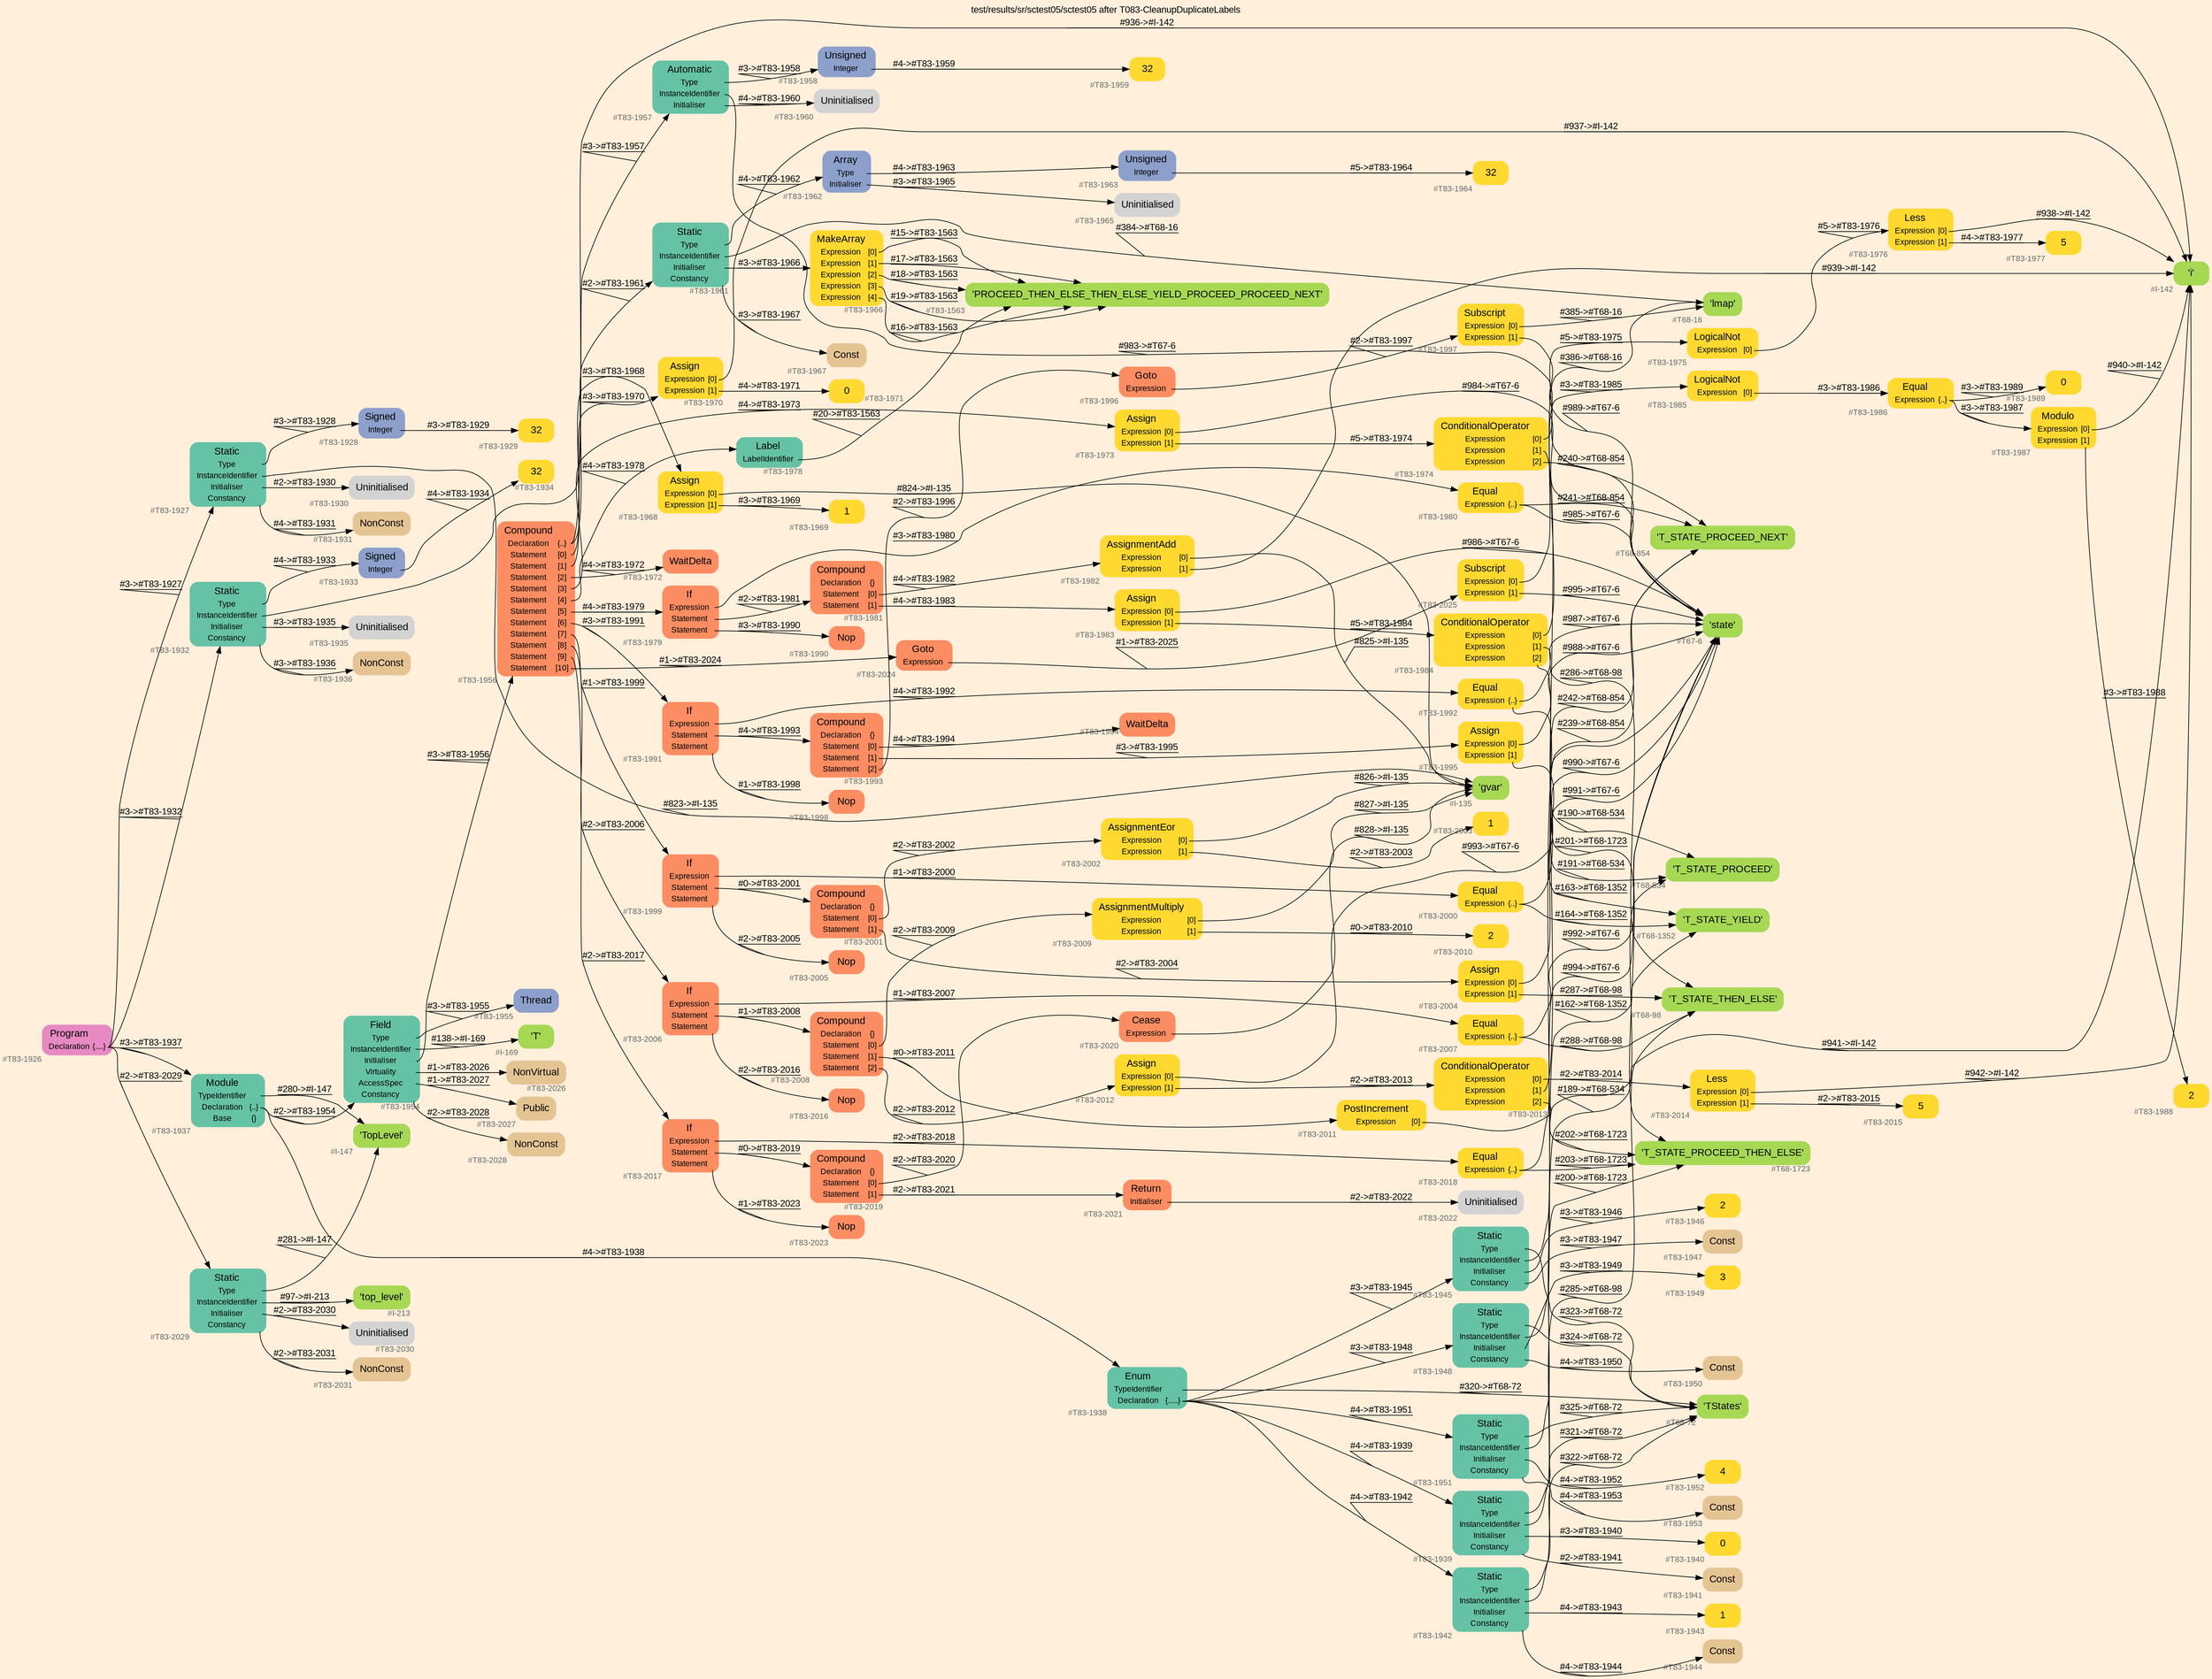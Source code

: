 digraph "test/results/sr/sctest05/sctest05 after T083-CleanupDuplicateLabels" {
label = "test/results/sr/sctest05/sctest05 after T083-CleanupDuplicateLabels"
labelloc = t
graph [
    rankdir = "LR"
    ranksep = 0.3
    bgcolor = antiquewhite1
    color = black
    fontcolor = black
    fontname = "Arial"
];
node [
    fontname = "Arial"
];
edge [
    fontname = "Arial"
];

// -------------------- node figure --------------------
// -------- block #T83-1926 ----------
"#T83-1926" [
    fillcolor = "/set28/4"
    xlabel = "#T83-1926"
    fontsize = "12"
    fontcolor = grey40
    shape = "plaintext"
    label = <<TABLE BORDER="0" CELLBORDER="0" CELLSPACING="0">
     <TR><TD><FONT COLOR="black" POINT-SIZE="15">Program</FONT></TD></TR>
     <TR><TD><FONT COLOR="black" POINT-SIZE="12">Declaration</FONT></TD><TD PORT="port0"><FONT COLOR="black" POINT-SIZE="12">{....}</FONT></TD></TR>
    </TABLE>>
    style = "rounded,filled"
];

// -------- block #T83-1927 ----------
"#T83-1927" [
    fillcolor = "/set28/1"
    xlabel = "#T83-1927"
    fontsize = "12"
    fontcolor = grey40
    shape = "plaintext"
    label = <<TABLE BORDER="0" CELLBORDER="0" CELLSPACING="0">
     <TR><TD><FONT COLOR="black" POINT-SIZE="15">Static</FONT></TD></TR>
     <TR><TD><FONT COLOR="black" POINT-SIZE="12">Type</FONT></TD><TD PORT="port0"></TD></TR>
     <TR><TD><FONT COLOR="black" POINT-SIZE="12">InstanceIdentifier</FONT></TD><TD PORT="port1"></TD></TR>
     <TR><TD><FONT COLOR="black" POINT-SIZE="12">Initialiser</FONT></TD><TD PORT="port2"></TD></TR>
     <TR><TD><FONT COLOR="black" POINT-SIZE="12">Constancy</FONT></TD><TD PORT="port3"></TD></TR>
    </TABLE>>
    style = "rounded,filled"
];

// -------- block #T83-1928 ----------
"#T83-1928" [
    fillcolor = "/set28/3"
    xlabel = "#T83-1928"
    fontsize = "12"
    fontcolor = grey40
    shape = "plaintext"
    label = <<TABLE BORDER="0" CELLBORDER="0" CELLSPACING="0">
     <TR><TD><FONT COLOR="black" POINT-SIZE="15">Signed</FONT></TD></TR>
     <TR><TD><FONT COLOR="black" POINT-SIZE="12">Integer</FONT></TD><TD PORT="port0"></TD></TR>
    </TABLE>>
    style = "rounded,filled"
];

// -------- block #T83-1929 ----------
"#T83-1929" [
    fillcolor = "/set28/6"
    xlabel = "#T83-1929"
    fontsize = "12"
    fontcolor = grey40
    shape = "plaintext"
    label = <<TABLE BORDER="0" CELLBORDER="0" CELLSPACING="0">
     <TR><TD><FONT COLOR="black" POINT-SIZE="15">32</FONT></TD></TR>
    </TABLE>>
    style = "rounded,filled"
];

// -------- block #I-135 ----------
"#I-135" [
    fillcolor = "/set28/5"
    xlabel = "#I-135"
    fontsize = "12"
    fontcolor = grey40
    shape = "plaintext"
    label = <<TABLE BORDER="0" CELLBORDER="0" CELLSPACING="0">
     <TR><TD><FONT COLOR="black" POINT-SIZE="15">'gvar'</FONT></TD></TR>
    </TABLE>>
    style = "rounded,filled"
];

// -------- block #T83-1930 ----------
"#T83-1930" [
    xlabel = "#T83-1930"
    fontsize = "12"
    fontcolor = grey40
    shape = "plaintext"
    label = <<TABLE BORDER="0" CELLBORDER="0" CELLSPACING="0">
     <TR><TD><FONT COLOR="black" POINT-SIZE="15">Uninitialised</FONT></TD></TR>
    </TABLE>>
    style = "rounded,filled"
];

// -------- block #T83-1931 ----------
"#T83-1931" [
    fillcolor = "/set28/7"
    xlabel = "#T83-1931"
    fontsize = "12"
    fontcolor = grey40
    shape = "plaintext"
    label = <<TABLE BORDER="0" CELLBORDER="0" CELLSPACING="0">
     <TR><TD><FONT COLOR="black" POINT-SIZE="15">NonConst</FONT></TD></TR>
    </TABLE>>
    style = "rounded,filled"
];

// -------- block #T83-1932 ----------
"#T83-1932" [
    fillcolor = "/set28/1"
    xlabel = "#T83-1932"
    fontsize = "12"
    fontcolor = grey40
    shape = "plaintext"
    label = <<TABLE BORDER="0" CELLBORDER="0" CELLSPACING="0">
     <TR><TD><FONT COLOR="black" POINT-SIZE="15">Static</FONT></TD></TR>
     <TR><TD><FONT COLOR="black" POINT-SIZE="12">Type</FONT></TD><TD PORT="port0"></TD></TR>
     <TR><TD><FONT COLOR="black" POINT-SIZE="12">InstanceIdentifier</FONT></TD><TD PORT="port1"></TD></TR>
     <TR><TD><FONT COLOR="black" POINT-SIZE="12">Initialiser</FONT></TD><TD PORT="port2"></TD></TR>
     <TR><TD><FONT COLOR="black" POINT-SIZE="12">Constancy</FONT></TD><TD PORT="port3"></TD></TR>
    </TABLE>>
    style = "rounded,filled"
];

// -------- block #T83-1933 ----------
"#T83-1933" [
    fillcolor = "/set28/3"
    xlabel = "#T83-1933"
    fontsize = "12"
    fontcolor = grey40
    shape = "plaintext"
    label = <<TABLE BORDER="0" CELLBORDER="0" CELLSPACING="0">
     <TR><TD><FONT COLOR="black" POINT-SIZE="15">Signed</FONT></TD></TR>
     <TR><TD><FONT COLOR="black" POINT-SIZE="12">Integer</FONT></TD><TD PORT="port0"></TD></TR>
    </TABLE>>
    style = "rounded,filled"
];

// -------- block #T83-1934 ----------
"#T83-1934" [
    fillcolor = "/set28/6"
    xlabel = "#T83-1934"
    fontsize = "12"
    fontcolor = grey40
    shape = "plaintext"
    label = <<TABLE BORDER="0" CELLBORDER="0" CELLSPACING="0">
     <TR><TD><FONT COLOR="black" POINT-SIZE="15">32</FONT></TD></TR>
    </TABLE>>
    style = "rounded,filled"
];

// -------- block #I-142 ----------
"#I-142" [
    fillcolor = "/set28/5"
    xlabel = "#I-142"
    fontsize = "12"
    fontcolor = grey40
    shape = "plaintext"
    label = <<TABLE BORDER="0" CELLBORDER="0" CELLSPACING="0">
     <TR><TD><FONT COLOR="black" POINT-SIZE="15">'i'</FONT></TD></TR>
    </TABLE>>
    style = "rounded,filled"
];

// -------- block #T83-1935 ----------
"#T83-1935" [
    xlabel = "#T83-1935"
    fontsize = "12"
    fontcolor = grey40
    shape = "plaintext"
    label = <<TABLE BORDER="0" CELLBORDER="0" CELLSPACING="0">
     <TR><TD><FONT COLOR="black" POINT-SIZE="15">Uninitialised</FONT></TD></TR>
    </TABLE>>
    style = "rounded,filled"
];

// -------- block #T83-1936 ----------
"#T83-1936" [
    fillcolor = "/set28/7"
    xlabel = "#T83-1936"
    fontsize = "12"
    fontcolor = grey40
    shape = "plaintext"
    label = <<TABLE BORDER="0" CELLBORDER="0" CELLSPACING="0">
     <TR><TD><FONT COLOR="black" POINT-SIZE="15">NonConst</FONT></TD></TR>
    </TABLE>>
    style = "rounded,filled"
];

// -------- block #T83-1937 ----------
"#T83-1937" [
    fillcolor = "/set28/1"
    xlabel = "#T83-1937"
    fontsize = "12"
    fontcolor = grey40
    shape = "plaintext"
    label = <<TABLE BORDER="0" CELLBORDER="0" CELLSPACING="0">
     <TR><TD><FONT COLOR="black" POINT-SIZE="15">Module</FONT></TD></TR>
     <TR><TD><FONT COLOR="black" POINT-SIZE="12">TypeIdentifier</FONT></TD><TD PORT="port0"></TD></TR>
     <TR><TD><FONT COLOR="black" POINT-SIZE="12">Declaration</FONT></TD><TD PORT="port1"><FONT COLOR="black" POINT-SIZE="12">{..}</FONT></TD></TR>
     <TR><TD><FONT COLOR="black" POINT-SIZE="12">Base</FONT></TD><TD PORT="port2"><FONT COLOR="black" POINT-SIZE="12">{}</FONT></TD></TR>
    </TABLE>>
    style = "rounded,filled"
];

// -------- block #I-147 ----------
"#I-147" [
    fillcolor = "/set28/5"
    xlabel = "#I-147"
    fontsize = "12"
    fontcolor = grey40
    shape = "plaintext"
    label = <<TABLE BORDER="0" CELLBORDER="0" CELLSPACING="0">
     <TR><TD><FONT COLOR="black" POINT-SIZE="15">'TopLevel'</FONT></TD></TR>
    </TABLE>>
    style = "rounded,filled"
];

// -------- block #T83-1938 ----------
"#T83-1938" [
    fillcolor = "/set28/1"
    xlabel = "#T83-1938"
    fontsize = "12"
    fontcolor = grey40
    shape = "plaintext"
    label = <<TABLE BORDER="0" CELLBORDER="0" CELLSPACING="0">
     <TR><TD><FONT COLOR="black" POINT-SIZE="15">Enum</FONT></TD></TR>
     <TR><TD><FONT COLOR="black" POINT-SIZE="12">TypeIdentifier</FONT></TD><TD PORT="port0"></TD></TR>
     <TR><TD><FONT COLOR="black" POINT-SIZE="12">Declaration</FONT></TD><TD PORT="port1"><FONT COLOR="black" POINT-SIZE="12">{.....}</FONT></TD></TR>
    </TABLE>>
    style = "rounded,filled"
];

// -------- block #T68-72 ----------
"#T68-72" [
    fillcolor = "/set28/5"
    xlabel = "#T68-72"
    fontsize = "12"
    fontcolor = grey40
    shape = "plaintext"
    label = <<TABLE BORDER="0" CELLBORDER="0" CELLSPACING="0">
     <TR><TD><FONT COLOR="black" POINT-SIZE="15">'TStates'</FONT></TD></TR>
    </TABLE>>
    style = "rounded,filled"
];

// -------- block #T83-1939 ----------
"#T83-1939" [
    fillcolor = "/set28/1"
    xlabel = "#T83-1939"
    fontsize = "12"
    fontcolor = grey40
    shape = "plaintext"
    label = <<TABLE BORDER="0" CELLBORDER="0" CELLSPACING="0">
     <TR><TD><FONT COLOR="black" POINT-SIZE="15">Static</FONT></TD></TR>
     <TR><TD><FONT COLOR="black" POINT-SIZE="12">Type</FONT></TD><TD PORT="port0"></TD></TR>
     <TR><TD><FONT COLOR="black" POINT-SIZE="12">InstanceIdentifier</FONT></TD><TD PORT="port1"></TD></TR>
     <TR><TD><FONT COLOR="black" POINT-SIZE="12">Initialiser</FONT></TD><TD PORT="port2"></TD></TR>
     <TR><TD><FONT COLOR="black" POINT-SIZE="12">Constancy</FONT></TD><TD PORT="port3"></TD></TR>
    </TABLE>>
    style = "rounded,filled"
];

// -------- block #T68-98 ----------
"#T68-98" [
    fillcolor = "/set28/5"
    xlabel = "#T68-98"
    fontsize = "12"
    fontcolor = grey40
    shape = "plaintext"
    label = <<TABLE BORDER="0" CELLBORDER="0" CELLSPACING="0">
     <TR><TD><FONT COLOR="black" POINT-SIZE="15">'T_STATE_THEN_ELSE'</FONT></TD></TR>
    </TABLE>>
    style = "rounded,filled"
];

// -------- block #T83-1940 ----------
"#T83-1940" [
    fillcolor = "/set28/6"
    xlabel = "#T83-1940"
    fontsize = "12"
    fontcolor = grey40
    shape = "plaintext"
    label = <<TABLE BORDER="0" CELLBORDER="0" CELLSPACING="0">
     <TR><TD><FONT COLOR="black" POINT-SIZE="15">0</FONT></TD></TR>
    </TABLE>>
    style = "rounded,filled"
];

// -------- block #T83-1941 ----------
"#T83-1941" [
    fillcolor = "/set28/7"
    xlabel = "#T83-1941"
    fontsize = "12"
    fontcolor = grey40
    shape = "plaintext"
    label = <<TABLE BORDER="0" CELLBORDER="0" CELLSPACING="0">
     <TR><TD><FONT COLOR="black" POINT-SIZE="15">Const</FONT></TD></TR>
    </TABLE>>
    style = "rounded,filled"
];

// -------- block #T83-1942 ----------
"#T83-1942" [
    fillcolor = "/set28/1"
    xlabel = "#T83-1942"
    fontsize = "12"
    fontcolor = grey40
    shape = "plaintext"
    label = <<TABLE BORDER="0" CELLBORDER="0" CELLSPACING="0">
     <TR><TD><FONT COLOR="black" POINT-SIZE="15">Static</FONT></TD></TR>
     <TR><TD><FONT COLOR="black" POINT-SIZE="12">Type</FONT></TD><TD PORT="port0"></TD></TR>
     <TR><TD><FONT COLOR="black" POINT-SIZE="12">InstanceIdentifier</FONT></TD><TD PORT="port1"></TD></TR>
     <TR><TD><FONT COLOR="black" POINT-SIZE="12">Initialiser</FONT></TD><TD PORT="port2"></TD></TR>
     <TR><TD><FONT COLOR="black" POINT-SIZE="12">Constancy</FONT></TD><TD PORT="port3"></TD></TR>
    </TABLE>>
    style = "rounded,filled"
];

// -------- block #T68-534 ----------
"#T68-534" [
    fillcolor = "/set28/5"
    xlabel = "#T68-534"
    fontsize = "12"
    fontcolor = grey40
    shape = "plaintext"
    label = <<TABLE BORDER="0" CELLBORDER="0" CELLSPACING="0">
     <TR><TD><FONT COLOR="black" POINT-SIZE="15">'T_STATE_PROCEED'</FONT></TD></TR>
    </TABLE>>
    style = "rounded,filled"
];

// -------- block #T83-1943 ----------
"#T83-1943" [
    fillcolor = "/set28/6"
    xlabel = "#T83-1943"
    fontsize = "12"
    fontcolor = grey40
    shape = "plaintext"
    label = <<TABLE BORDER="0" CELLBORDER="0" CELLSPACING="0">
     <TR><TD><FONT COLOR="black" POINT-SIZE="15">1</FONT></TD></TR>
    </TABLE>>
    style = "rounded,filled"
];

// -------- block #T83-1944 ----------
"#T83-1944" [
    fillcolor = "/set28/7"
    xlabel = "#T83-1944"
    fontsize = "12"
    fontcolor = grey40
    shape = "plaintext"
    label = <<TABLE BORDER="0" CELLBORDER="0" CELLSPACING="0">
     <TR><TD><FONT COLOR="black" POINT-SIZE="15">Const</FONT></TD></TR>
    </TABLE>>
    style = "rounded,filled"
];

// -------- block #T83-1945 ----------
"#T83-1945" [
    fillcolor = "/set28/1"
    xlabel = "#T83-1945"
    fontsize = "12"
    fontcolor = grey40
    shape = "plaintext"
    label = <<TABLE BORDER="0" CELLBORDER="0" CELLSPACING="0">
     <TR><TD><FONT COLOR="black" POINT-SIZE="15">Static</FONT></TD></TR>
     <TR><TD><FONT COLOR="black" POINT-SIZE="12">Type</FONT></TD><TD PORT="port0"></TD></TR>
     <TR><TD><FONT COLOR="black" POINT-SIZE="12">InstanceIdentifier</FONT></TD><TD PORT="port1"></TD></TR>
     <TR><TD><FONT COLOR="black" POINT-SIZE="12">Initialiser</FONT></TD><TD PORT="port2"></TD></TR>
     <TR><TD><FONT COLOR="black" POINT-SIZE="12">Constancy</FONT></TD><TD PORT="port3"></TD></TR>
    </TABLE>>
    style = "rounded,filled"
];

// -------- block #T68-854 ----------
"#T68-854" [
    fillcolor = "/set28/5"
    xlabel = "#T68-854"
    fontsize = "12"
    fontcolor = grey40
    shape = "plaintext"
    label = <<TABLE BORDER="0" CELLBORDER="0" CELLSPACING="0">
     <TR><TD><FONT COLOR="black" POINT-SIZE="15">'T_STATE_PROCEED_NEXT'</FONT></TD></TR>
    </TABLE>>
    style = "rounded,filled"
];

// -------- block #T83-1946 ----------
"#T83-1946" [
    fillcolor = "/set28/6"
    xlabel = "#T83-1946"
    fontsize = "12"
    fontcolor = grey40
    shape = "plaintext"
    label = <<TABLE BORDER="0" CELLBORDER="0" CELLSPACING="0">
     <TR><TD><FONT COLOR="black" POINT-SIZE="15">2</FONT></TD></TR>
    </TABLE>>
    style = "rounded,filled"
];

// -------- block #T83-1947 ----------
"#T83-1947" [
    fillcolor = "/set28/7"
    xlabel = "#T83-1947"
    fontsize = "12"
    fontcolor = grey40
    shape = "plaintext"
    label = <<TABLE BORDER="0" CELLBORDER="0" CELLSPACING="0">
     <TR><TD><FONT COLOR="black" POINT-SIZE="15">Const</FONT></TD></TR>
    </TABLE>>
    style = "rounded,filled"
];

// -------- block #T83-1948 ----------
"#T83-1948" [
    fillcolor = "/set28/1"
    xlabel = "#T83-1948"
    fontsize = "12"
    fontcolor = grey40
    shape = "plaintext"
    label = <<TABLE BORDER="0" CELLBORDER="0" CELLSPACING="0">
     <TR><TD><FONT COLOR="black" POINT-SIZE="15">Static</FONT></TD></TR>
     <TR><TD><FONT COLOR="black" POINT-SIZE="12">Type</FONT></TD><TD PORT="port0"></TD></TR>
     <TR><TD><FONT COLOR="black" POINT-SIZE="12">InstanceIdentifier</FONT></TD><TD PORT="port1"></TD></TR>
     <TR><TD><FONT COLOR="black" POINT-SIZE="12">Initialiser</FONT></TD><TD PORT="port2"></TD></TR>
     <TR><TD><FONT COLOR="black" POINT-SIZE="12">Constancy</FONT></TD><TD PORT="port3"></TD></TR>
    </TABLE>>
    style = "rounded,filled"
];

// -------- block #T68-1352 ----------
"#T68-1352" [
    fillcolor = "/set28/5"
    xlabel = "#T68-1352"
    fontsize = "12"
    fontcolor = grey40
    shape = "plaintext"
    label = <<TABLE BORDER="0" CELLBORDER="0" CELLSPACING="0">
     <TR><TD><FONT COLOR="black" POINT-SIZE="15">'T_STATE_YIELD'</FONT></TD></TR>
    </TABLE>>
    style = "rounded,filled"
];

// -------- block #T83-1949 ----------
"#T83-1949" [
    fillcolor = "/set28/6"
    xlabel = "#T83-1949"
    fontsize = "12"
    fontcolor = grey40
    shape = "plaintext"
    label = <<TABLE BORDER="0" CELLBORDER="0" CELLSPACING="0">
     <TR><TD><FONT COLOR="black" POINT-SIZE="15">3</FONT></TD></TR>
    </TABLE>>
    style = "rounded,filled"
];

// -------- block #T83-1950 ----------
"#T83-1950" [
    fillcolor = "/set28/7"
    xlabel = "#T83-1950"
    fontsize = "12"
    fontcolor = grey40
    shape = "plaintext"
    label = <<TABLE BORDER="0" CELLBORDER="0" CELLSPACING="0">
     <TR><TD><FONT COLOR="black" POINT-SIZE="15">Const</FONT></TD></TR>
    </TABLE>>
    style = "rounded,filled"
];

// -------- block #T83-1951 ----------
"#T83-1951" [
    fillcolor = "/set28/1"
    xlabel = "#T83-1951"
    fontsize = "12"
    fontcolor = grey40
    shape = "plaintext"
    label = <<TABLE BORDER="0" CELLBORDER="0" CELLSPACING="0">
     <TR><TD><FONT COLOR="black" POINT-SIZE="15">Static</FONT></TD></TR>
     <TR><TD><FONT COLOR="black" POINT-SIZE="12">Type</FONT></TD><TD PORT="port0"></TD></TR>
     <TR><TD><FONT COLOR="black" POINT-SIZE="12">InstanceIdentifier</FONT></TD><TD PORT="port1"></TD></TR>
     <TR><TD><FONT COLOR="black" POINT-SIZE="12">Initialiser</FONT></TD><TD PORT="port2"></TD></TR>
     <TR><TD><FONT COLOR="black" POINT-SIZE="12">Constancy</FONT></TD><TD PORT="port3"></TD></TR>
    </TABLE>>
    style = "rounded,filled"
];

// -------- block #T68-1723 ----------
"#T68-1723" [
    fillcolor = "/set28/5"
    xlabel = "#T68-1723"
    fontsize = "12"
    fontcolor = grey40
    shape = "plaintext"
    label = <<TABLE BORDER="0" CELLBORDER="0" CELLSPACING="0">
     <TR><TD><FONT COLOR="black" POINT-SIZE="15">'T_STATE_PROCEED_THEN_ELSE'</FONT></TD></TR>
    </TABLE>>
    style = "rounded,filled"
];

// -------- block #T83-1952 ----------
"#T83-1952" [
    fillcolor = "/set28/6"
    xlabel = "#T83-1952"
    fontsize = "12"
    fontcolor = grey40
    shape = "plaintext"
    label = <<TABLE BORDER="0" CELLBORDER="0" CELLSPACING="0">
     <TR><TD><FONT COLOR="black" POINT-SIZE="15">4</FONT></TD></TR>
    </TABLE>>
    style = "rounded,filled"
];

// -------- block #T83-1953 ----------
"#T83-1953" [
    fillcolor = "/set28/7"
    xlabel = "#T83-1953"
    fontsize = "12"
    fontcolor = grey40
    shape = "plaintext"
    label = <<TABLE BORDER="0" CELLBORDER="0" CELLSPACING="0">
     <TR><TD><FONT COLOR="black" POINT-SIZE="15">Const</FONT></TD></TR>
    </TABLE>>
    style = "rounded,filled"
];

// -------- block #T83-1954 ----------
"#T83-1954" [
    fillcolor = "/set28/1"
    xlabel = "#T83-1954"
    fontsize = "12"
    fontcolor = grey40
    shape = "plaintext"
    label = <<TABLE BORDER="0" CELLBORDER="0" CELLSPACING="0">
     <TR><TD><FONT COLOR="black" POINT-SIZE="15">Field</FONT></TD></TR>
     <TR><TD><FONT COLOR="black" POINT-SIZE="12">Type</FONT></TD><TD PORT="port0"></TD></TR>
     <TR><TD><FONT COLOR="black" POINT-SIZE="12">InstanceIdentifier</FONT></TD><TD PORT="port1"></TD></TR>
     <TR><TD><FONT COLOR="black" POINT-SIZE="12">Initialiser</FONT></TD><TD PORT="port2"></TD></TR>
     <TR><TD><FONT COLOR="black" POINT-SIZE="12">Virtuality</FONT></TD><TD PORT="port3"></TD></TR>
     <TR><TD><FONT COLOR="black" POINT-SIZE="12">AccessSpec</FONT></TD><TD PORT="port4"></TD></TR>
     <TR><TD><FONT COLOR="black" POINT-SIZE="12">Constancy</FONT></TD><TD PORT="port5"></TD></TR>
    </TABLE>>
    style = "rounded,filled"
];

// -------- block #T83-1955 ----------
"#T83-1955" [
    fillcolor = "/set28/3"
    xlabel = "#T83-1955"
    fontsize = "12"
    fontcolor = grey40
    shape = "plaintext"
    label = <<TABLE BORDER="0" CELLBORDER="0" CELLSPACING="0">
     <TR><TD><FONT COLOR="black" POINT-SIZE="15">Thread</FONT></TD></TR>
    </TABLE>>
    style = "rounded,filled"
];

// -------- block #I-169 ----------
"#I-169" [
    fillcolor = "/set28/5"
    xlabel = "#I-169"
    fontsize = "12"
    fontcolor = grey40
    shape = "plaintext"
    label = <<TABLE BORDER="0" CELLBORDER="0" CELLSPACING="0">
     <TR><TD><FONT COLOR="black" POINT-SIZE="15">'T'</FONT></TD></TR>
    </TABLE>>
    style = "rounded,filled"
];

// -------- block #T83-1956 ----------
"#T83-1956" [
    fillcolor = "/set28/2"
    xlabel = "#T83-1956"
    fontsize = "12"
    fontcolor = grey40
    shape = "plaintext"
    label = <<TABLE BORDER="0" CELLBORDER="0" CELLSPACING="0">
     <TR><TD><FONT COLOR="black" POINT-SIZE="15">Compound</FONT></TD></TR>
     <TR><TD><FONT COLOR="black" POINT-SIZE="12">Declaration</FONT></TD><TD PORT="port0"><FONT COLOR="black" POINT-SIZE="12">{..}</FONT></TD></TR>
     <TR><TD><FONT COLOR="black" POINT-SIZE="12">Statement</FONT></TD><TD PORT="port1"><FONT COLOR="black" POINT-SIZE="12">[0]</FONT></TD></TR>
     <TR><TD><FONT COLOR="black" POINT-SIZE="12">Statement</FONT></TD><TD PORT="port2"><FONT COLOR="black" POINT-SIZE="12">[1]</FONT></TD></TR>
     <TR><TD><FONT COLOR="black" POINT-SIZE="12">Statement</FONT></TD><TD PORT="port3"><FONT COLOR="black" POINT-SIZE="12">[2]</FONT></TD></TR>
     <TR><TD><FONT COLOR="black" POINT-SIZE="12">Statement</FONT></TD><TD PORT="port4"><FONT COLOR="black" POINT-SIZE="12">[3]</FONT></TD></TR>
     <TR><TD><FONT COLOR="black" POINT-SIZE="12">Statement</FONT></TD><TD PORT="port5"><FONT COLOR="black" POINT-SIZE="12">[4]</FONT></TD></TR>
     <TR><TD><FONT COLOR="black" POINT-SIZE="12">Statement</FONT></TD><TD PORT="port6"><FONT COLOR="black" POINT-SIZE="12">[5]</FONT></TD></TR>
     <TR><TD><FONT COLOR="black" POINT-SIZE="12">Statement</FONT></TD><TD PORT="port7"><FONT COLOR="black" POINT-SIZE="12">[6]</FONT></TD></TR>
     <TR><TD><FONT COLOR="black" POINT-SIZE="12">Statement</FONT></TD><TD PORT="port8"><FONT COLOR="black" POINT-SIZE="12">[7]</FONT></TD></TR>
     <TR><TD><FONT COLOR="black" POINT-SIZE="12">Statement</FONT></TD><TD PORT="port9"><FONT COLOR="black" POINT-SIZE="12">[8]</FONT></TD></TR>
     <TR><TD><FONT COLOR="black" POINT-SIZE="12">Statement</FONT></TD><TD PORT="port10"><FONT COLOR="black" POINT-SIZE="12">[9]</FONT></TD></TR>
     <TR><TD><FONT COLOR="black" POINT-SIZE="12">Statement</FONT></TD><TD PORT="port11"><FONT COLOR="black" POINT-SIZE="12">[10]</FONT></TD></TR>
    </TABLE>>
    style = "rounded,filled"
];

// -------- block #T83-1957 ----------
"#T83-1957" [
    fillcolor = "/set28/1"
    xlabel = "#T83-1957"
    fontsize = "12"
    fontcolor = grey40
    shape = "plaintext"
    label = <<TABLE BORDER="0" CELLBORDER="0" CELLSPACING="0">
     <TR><TD><FONT COLOR="black" POINT-SIZE="15">Automatic</FONT></TD></TR>
     <TR><TD><FONT COLOR="black" POINT-SIZE="12">Type</FONT></TD><TD PORT="port0"></TD></TR>
     <TR><TD><FONT COLOR="black" POINT-SIZE="12">InstanceIdentifier</FONT></TD><TD PORT="port1"></TD></TR>
     <TR><TD><FONT COLOR="black" POINT-SIZE="12">Initialiser</FONT></TD><TD PORT="port2"></TD></TR>
    </TABLE>>
    style = "rounded,filled"
];

// -------- block #T83-1958 ----------
"#T83-1958" [
    fillcolor = "/set28/3"
    xlabel = "#T83-1958"
    fontsize = "12"
    fontcolor = grey40
    shape = "plaintext"
    label = <<TABLE BORDER="0" CELLBORDER="0" CELLSPACING="0">
     <TR><TD><FONT COLOR="black" POINT-SIZE="15">Unsigned</FONT></TD></TR>
     <TR><TD><FONT COLOR="black" POINT-SIZE="12">Integer</FONT></TD><TD PORT="port0"></TD></TR>
    </TABLE>>
    style = "rounded,filled"
];

// -------- block #T83-1959 ----------
"#T83-1959" [
    fillcolor = "/set28/6"
    xlabel = "#T83-1959"
    fontsize = "12"
    fontcolor = grey40
    shape = "plaintext"
    label = <<TABLE BORDER="0" CELLBORDER="0" CELLSPACING="0">
     <TR><TD><FONT COLOR="black" POINT-SIZE="15">32</FONT></TD></TR>
    </TABLE>>
    style = "rounded,filled"
];

// -------- block #T67-6 ----------
"#T67-6" [
    fillcolor = "/set28/5"
    xlabel = "#T67-6"
    fontsize = "12"
    fontcolor = grey40
    shape = "plaintext"
    label = <<TABLE BORDER="0" CELLBORDER="0" CELLSPACING="0">
     <TR><TD><FONT COLOR="black" POINT-SIZE="15">'state'</FONT></TD></TR>
    </TABLE>>
    style = "rounded,filled"
];

// -------- block #T83-1960 ----------
"#T83-1960" [
    xlabel = "#T83-1960"
    fontsize = "12"
    fontcolor = grey40
    shape = "plaintext"
    label = <<TABLE BORDER="0" CELLBORDER="0" CELLSPACING="0">
     <TR><TD><FONT COLOR="black" POINT-SIZE="15">Uninitialised</FONT></TD></TR>
    </TABLE>>
    style = "rounded,filled"
];

// -------- block #T83-1961 ----------
"#T83-1961" [
    fillcolor = "/set28/1"
    xlabel = "#T83-1961"
    fontsize = "12"
    fontcolor = grey40
    shape = "plaintext"
    label = <<TABLE BORDER="0" CELLBORDER="0" CELLSPACING="0">
     <TR><TD><FONT COLOR="black" POINT-SIZE="15">Static</FONT></TD></TR>
     <TR><TD><FONT COLOR="black" POINT-SIZE="12">Type</FONT></TD><TD PORT="port0"></TD></TR>
     <TR><TD><FONT COLOR="black" POINT-SIZE="12">InstanceIdentifier</FONT></TD><TD PORT="port1"></TD></TR>
     <TR><TD><FONT COLOR="black" POINT-SIZE="12">Initialiser</FONT></TD><TD PORT="port2"></TD></TR>
     <TR><TD><FONT COLOR="black" POINT-SIZE="12">Constancy</FONT></TD><TD PORT="port3"></TD></TR>
    </TABLE>>
    style = "rounded,filled"
];

// -------- block #T83-1962 ----------
"#T83-1962" [
    fillcolor = "/set28/3"
    xlabel = "#T83-1962"
    fontsize = "12"
    fontcolor = grey40
    shape = "plaintext"
    label = <<TABLE BORDER="0" CELLBORDER="0" CELLSPACING="0">
     <TR><TD><FONT COLOR="black" POINT-SIZE="15">Array</FONT></TD></TR>
     <TR><TD><FONT COLOR="black" POINT-SIZE="12">Type</FONT></TD><TD PORT="port0"></TD></TR>
     <TR><TD><FONT COLOR="black" POINT-SIZE="12">Initialiser</FONT></TD><TD PORT="port1"></TD></TR>
    </TABLE>>
    style = "rounded,filled"
];

// -------- block #T83-1963 ----------
"#T83-1963" [
    fillcolor = "/set28/3"
    xlabel = "#T83-1963"
    fontsize = "12"
    fontcolor = grey40
    shape = "plaintext"
    label = <<TABLE BORDER="0" CELLBORDER="0" CELLSPACING="0">
     <TR><TD><FONT COLOR="black" POINT-SIZE="15">Unsigned</FONT></TD></TR>
     <TR><TD><FONT COLOR="black" POINT-SIZE="12">Integer</FONT></TD><TD PORT="port0"></TD></TR>
    </TABLE>>
    style = "rounded,filled"
];

// -------- block #T83-1964 ----------
"#T83-1964" [
    fillcolor = "/set28/6"
    xlabel = "#T83-1964"
    fontsize = "12"
    fontcolor = grey40
    shape = "plaintext"
    label = <<TABLE BORDER="0" CELLBORDER="0" CELLSPACING="0">
     <TR><TD><FONT COLOR="black" POINT-SIZE="15">32</FONT></TD></TR>
    </TABLE>>
    style = "rounded,filled"
];

// -------- block #T83-1965 ----------
"#T83-1965" [
    xlabel = "#T83-1965"
    fontsize = "12"
    fontcolor = grey40
    shape = "plaintext"
    label = <<TABLE BORDER="0" CELLBORDER="0" CELLSPACING="0">
     <TR><TD><FONT COLOR="black" POINT-SIZE="15">Uninitialised</FONT></TD></TR>
    </TABLE>>
    style = "rounded,filled"
];

// -------- block #T68-16 ----------
"#T68-16" [
    fillcolor = "/set28/5"
    xlabel = "#T68-16"
    fontsize = "12"
    fontcolor = grey40
    shape = "plaintext"
    label = <<TABLE BORDER="0" CELLBORDER="0" CELLSPACING="0">
     <TR><TD><FONT COLOR="black" POINT-SIZE="15">'lmap'</FONT></TD></TR>
    </TABLE>>
    style = "rounded,filled"
];

// -------- block #T83-1966 ----------
"#T83-1966" [
    fillcolor = "/set28/6"
    xlabel = "#T83-1966"
    fontsize = "12"
    fontcolor = grey40
    shape = "plaintext"
    label = <<TABLE BORDER="0" CELLBORDER="0" CELLSPACING="0">
     <TR><TD><FONT COLOR="black" POINT-SIZE="15">MakeArray</FONT></TD></TR>
     <TR><TD><FONT COLOR="black" POINT-SIZE="12">Expression</FONT></TD><TD PORT="port0"><FONT COLOR="black" POINT-SIZE="12">[0]</FONT></TD></TR>
     <TR><TD><FONT COLOR="black" POINT-SIZE="12">Expression</FONT></TD><TD PORT="port1"><FONT COLOR="black" POINT-SIZE="12">[1]</FONT></TD></TR>
     <TR><TD><FONT COLOR="black" POINT-SIZE="12">Expression</FONT></TD><TD PORT="port2"><FONT COLOR="black" POINT-SIZE="12">[2]</FONT></TD></TR>
     <TR><TD><FONT COLOR="black" POINT-SIZE="12">Expression</FONT></TD><TD PORT="port3"><FONT COLOR="black" POINT-SIZE="12">[3]</FONT></TD></TR>
     <TR><TD><FONT COLOR="black" POINT-SIZE="12">Expression</FONT></TD><TD PORT="port4"><FONT COLOR="black" POINT-SIZE="12">[4]</FONT></TD></TR>
    </TABLE>>
    style = "rounded,filled"
];

// -------- block #T83-1563 ----------
"#T83-1563" [
    fillcolor = "/set28/5"
    xlabel = "#T83-1563"
    fontsize = "12"
    fontcolor = grey40
    shape = "plaintext"
    label = <<TABLE BORDER="0" CELLBORDER="0" CELLSPACING="0">
     <TR><TD><FONT COLOR="black" POINT-SIZE="15">'PROCEED_THEN_ELSE_THEN_ELSE_YIELD_PROCEED_PROCEED_NEXT'</FONT></TD></TR>
    </TABLE>>
    style = "rounded,filled"
];

// -------- block #T83-1967 ----------
"#T83-1967" [
    fillcolor = "/set28/7"
    xlabel = "#T83-1967"
    fontsize = "12"
    fontcolor = grey40
    shape = "plaintext"
    label = <<TABLE BORDER="0" CELLBORDER="0" CELLSPACING="0">
     <TR><TD><FONT COLOR="black" POINT-SIZE="15">Const</FONT></TD></TR>
    </TABLE>>
    style = "rounded,filled"
];

// -------- block #T83-1968 ----------
"#T83-1968" [
    fillcolor = "/set28/6"
    xlabel = "#T83-1968"
    fontsize = "12"
    fontcolor = grey40
    shape = "plaintext"
    label = <<TABLE BORDER="0" CELLBORDER="0" CELLSPACING="0">
     <TR><TD><FONT COLOR="black" POINT-SIZE="15">Assign</FONT></TD></TR>
     <TR><TD><FONT COLOR="black" POINT-SIZE="12">Expression</FONT></TD><TD PORT="port0"><FONT COLOR="black" POINT-SIZE="12">[0]</FONT></TD></TR>
     <TR><TD><FONT COLOR="black" POINT-SIZE="12">Expression</FONT></TD><TD PORT="port1"><FONT COLOR="black" POINT-SIZE="12">[1]</FONT></TD></TR>
    </TABLE>>
    style = "rounded,filled"
];

// -------- block #T83-1969 ----------
"#T83-1969" [
    fillcolor = "/set28/6"
    xlabel = "#T83-1969"
    fontsize = "12"
    fontcolor = grey40
    shape = "plaintext"
    label = <<TABLE BORDER="0" CELLBORDER="0" CELLSPACING="0">
     <TR><TD><FONT COLOR="black" POINT-SIZE="15">1</FONT></TD></TR>
    </TABLE>>
    style = "rounded,filled"
];

// -------- block #T83-1970 ----------
"#T83-1970" [
    fillcolor = "/set28/6"
    xlabel = "#T83-1970"
    fontsize = "12"
    fontcolor = grey40
    shape = "plaintext"
    label = <<TABLE BORDER="0" CELLBORDER="0" CELLSPACING="0">
     <TR><TD><FONT COLOR="black" POINT-SIZE="15">Assign</FONT></TD></TR>
     <TR><TD><FONT COLOR="black" POINT-SIZE="12">Expression</FONT></TD><TD PORT="port0"><FONT COLOR="black" POINT-SIZE="12">[0]</FONT></TD></TR>
     <TR><TD><FONT COLOR="black" POINT-SIZE="12">Expression</FONT></TD><TD PORT="port1"><FONT COLOR="black" POINT-SIZE="12">[1]</FONT></TD></TR>
    </TABLE>>
    style = "rounded,filled"
];

// -------- block #T83-1971 ----------
"#T83-1971" [
    fillcolor = "/set28/6"
    xlabel = "#T83-1971"
    fontsize = "12"
    fontcolor = grey40
    shape = "plaintext"
    label = <<TABLE BORDER="0" CELLBORDER="0" CELLSPACING="0">
     <TR><TD><FONT COLOR="black" POINT-SIZE="15">0</FONT></TD></TR>
    </TABLE>>
    style = "rounded,filled"
];

// -------- block #T83-1972 ----------
"#T83-1972" [
    fillcolor = "/set28/2"
    xlabel = "#T83-1972"
    fontsize = "12"
    fontcolor = grey40
    shape = "plaintext"
    label = <<TABLE BORDER="0" CELLBORDER="0" CELLSPACING="0">
     <TR><TD><FONT COLOR="black" POINT-SIZE="15">WaitDelta</FONT></TD></TR>
    </TABLE>>
    style = "rounded,filled"
];

// -------- block #T83-1973 ----------
"#T83-1973" [
    fillcolor = "/set28/6"
    xlabel = "#T83-1973"
    fontsize = "12"
    fontcolor = grey40
    shape = "plaintext"
    label = <<TABLE BORDER="0" CELLBORDER="0" CELLSPACING="0">
     <TR><TD><FONT COLOR="black" POINT-SIZE="15">Assign</FONT></TD></TR>
     <TR><TD><FONT COLOR="black" POINT-SIZE="12">Expression</FONT></TD><TD PORT="port0"><FONT COLOR="black" POINT-SIZE="12">[0]</FONT></TD></TR>
     <TR><TD><FONT COLOR="black" POINT-SIZE="12">Expression</FONT></TD><TD PORT="port1"><FONT COLOR="black" POINT-SIZE="12">[1]</FONT></TD></TR>
    </TABLE>>
    style = "rounded,filled"
];

// -------- block #T83-1974 ----------
"#T83-1974" [
    fillcolor = "/set28/6"
    xlabel = "#T83-1974"
    fontsize = "12"
    fontcolor = grey40
    shape = "plaintext"
    label = <<TABLE BORDER="0" CELLBORDER="0" CELLSPACING="0">
     <TR><TD><FONT COLOR="black" POINT-SIZE="15">ConditionalOperator</FONT></TD></TR>
     <TR><TD><FONT COLOR="black" POINT-SIZE="12">Expression</FONT></TD><TD PORT="port0"><FONT COLOR="black" POINT-SIZE="12">[0]</FONT></TD></TR>
     <TR><TD><FONT COLOR="black" POINT-SIZE="12">Expression</FONT></TD><TD PORT="port1"><FONT COLOR="black" POINT-SIZE="12">[1]</FONT></TD></TR>
     <TR><TD><FONT COLOR="black" POINT-SIZE="12">Expression</FONT></TD><TD PORT="port2"><FONT COLOR="black" POINT-SIZE="12">[2]</FONT></TD></TR>
    </TABLE>>
    style = "rounded,filled"
];

// -------- block #T83-1975 ----------
"#T83-1975" [
    fillcolor = "/set28/6"
    xlabel = "#T83-1975"
    fontsize = "12"
    fontcolor = grey40
    shape = "plaintext"
    label = <<TABLE BORDER="0" CELLBORDER="0" CELLSPACING="0">
     <TR><TD><FONT COLOR="black" POINT-SIZE="15">LogicalNot</FONT></TD></TR>
     <TR><TD><FONT COLOR="black" POINT-SIZE="12">Expression</FONT></TD><TD PORT="port0"><FONT COLOR="black" POINT-SIZE="12">[0]</FONT></TD></TR>
    </TABLE>>
    style = "rounded,filled"
];

// -------- block #T83-1976 ----------
"#T83-1976" [
    fillcolor = "/set28/6"
    xlabel = "#T83-1976"
    fontsize = "12"
    fontcolor = grey40
    shape = "plaintext"
    label = <<TABLE BORDER="0" CELLBORDER="0" CELLSPACING="0">
     <TR><TD><FONT COLOR="black" POINT-SIZE="15">Less</FONT></TD></TR>
     <TR><TD><FONT COLOR="black" POINT-SIZE="12">Expression</FONT></TD><TD PORT="port0"><FONT COLOR="black" POINT-SIZE="12">[0]</FONT></TD></TR>
     <TR><TD><FONT COLOR="black" POINT-SIZE="12">Expression</FONT></TD><TD PORT="port1"><FONT COLOR="black" POINT-SIZE="12">[1]</FONT></TD></TR>
    </TABLE>>
    style = "rounded,filled"
];

// -------- block #T83-1977 ----------
"#T83-1977" [
    fillcolor = "/set28/6"
    xlabel = "#T83-1977"
    fontsize = "12"
    fontcolor = grey40
    shape = "plaintext"
    label = <<TABLE BORDER="0" CELLBORDER="0" CELLSPACING="0">
     <TR><TD><FONT COLOR="black" POINT-SIZE="15">5</FONT></TD></TR>
    </TABLE>>
    style = "rounded,filled"
];

// -------- block #T83-1978 ----------
"#T83-1978" [
    fillcolor = "/set28/1"
    xlabel = "#T83-1978"
    fontsize = "12"
    fontcolor = grey40
    shape = "plaintext"
    label = <<TABLE BORDER="0" CELLBORDER="0" CELLSPACING="0">
     <TR><TD><FONT COLOR="black" POINT-SIZE="15">Label</FONT></TD></TR>
     <TR><TD><FONT COLOR="black" POINT-SIZE="12">LabelIdentifier</FONT></TD><TD PORT="port0"></TD></TR>
    </TABLE>>
    style = "rounded,filled"
];

// -------- block #T83-1979 ----------
"#T83-1979" [
    fillcolor = "/set28/2"
    xlabel = "#T83-1979"
    fontsize = "12"
    fontcolor = grey40
    shape = "plaintext"
    label = <<TABLE BORDER="0" CELLBORDER="0" CELLSPACING="0">
     <TR><TD><FONT COLOR="black" POINT-SIZE="15">If</FONT></TD></TR>
     <TR><TD><FONT COLOR="black" POINT-SIZE="12">Expression</FONT></TD><TD PORT="port0"></TD></TR>
     <TR><TD><FONT COLOR="black" POINT-SIZE="12">Statement</FONT></TD><TD PORT="port1"></TD></TR>
     <TR><TD><FONT COLOR="black" POINT-SIZE="12">Statement</FONT></TD><TD PORT="port2"></TD></TR>
    </TABLE>>
    style = "rounded,filled"
];

// -------- block #T83-1980 ----------
"#T83-1980" [
    fillcolor = "/set28/6"
    xlabel = "#T83-1980"
    fontsize = "12"
    fontcolor = grey40
    shape = "plaintext"
    label = <<TABLE BORDER="0" CELLBORDER="0" CELLSPACING="0">
     <TR><TD><FONT COLOR="black" POINT-SIZE="15">Equal</FONT></TD></TR>
     <TR><TD><FONT COLOR="black" POINT-SIZE="12">Expression</FONT></TD><TD PORT="port0"><FONT COLOR="black" POINT-SIZE="12">{..}</FONT></TD></TR>
    </TABLE>>
    style = "rounded,filled"
];

// -------- block #T83-1981 ----------
"#T83-1981" [
    fillcolor = "/set28/2"
    xlabel = "#T83-1981"
    fontsize = "12"
    fontcolor = grey40
    shape = "plaintext"
    label = <<TABLE BORDER="0" CELLBORDER="0" CELLSPACING="0">
     <TR><TD><FONT COLOR="black" POINT-SIZE="15">Compound</FONT></TD></TR>
     <TR><TD><FONT COLOR="black" POINT-SIZE="12">Declaration</FONT></TD><TD PORT="port0"><FONT COLOR="black" POINT-SIZE="12">{}</FONT></TD></TR>
     <TR><TD><FONT COLOR="black" POINT-SIZE="12">Statement</FONT></TD><TD PORT="port1"><FONT COLOR="black" POINT-SIZE="12">[0]</FONT></TD></TR>
     <TR><TD><FONT COLOR="black" POINT-SIZE="12">Statement</FONT></TD><TD PORT="port2"><FONT COLOR="black" POINT-SIZE="12">[1]</FONT></TD></TR>
    </TABLE>>
    style = "rounded,filled"
];

// -------- block #T83-1982 ----------
"#T83-1982" [
    fillcolor = "/set28/6"
    xlabel = "#T83-1982"
    fontsize = "12"
    fontcolor = grey40
    shape = "plaintext"
    label = <<TABLE BORDER="0" CELLBORDER="0" CELLSPACING="0">
     <TR><TD><FONT COLOR="black" POINT-SIZE="15">AssignmentAdd</FONT></TD></TR>
     <TR><TD><FONT COLOR="black" POINT-SIZE="12">Expression</FONT></TD><TD PORT="port0"><FONT COLOR="black" POINT-SIZE="12">[0]</FONT></TD></TR>
     <TR><TD><FONT COLOR="black" POINT-SIZE="12">Expression</FONT></TD><TD PORT="port1"><FONT COLOR="black" POINT-SIZE="12">[1]</FONT></TD></TR>
    </TABLE>>
    style = "rounded,filled"
];

// -------- block #T83-1983 ----------
"#T83-1983" [
    fillcolor = "/set28/6"
    xlabel = "#T83-1983"
    fontsize = "12"
    fontcolor = grey40
    shape = "plaintext"
    label = <<TABLE BORDER="0" CELLBORDER="0" CELLSPACING="0">
     <TR><TD><FONT COLOR="black" POINT-SIZE="15">Assign</FONT></TD></TR>
     <TR><TD><FONT COLOR="black" POINT-SIZE="12">Expression</FONT></TD><TD PORT="port0"><FONT COLOR="black" POINT-SIZE="12">[0]</FONT></TD></TR>
     <TR><TD><FONT COLOR="black" POINT-SIZE="12">Expression</FONT></TD><TD PORT="port1"><FONT COLOR="black" POINT-SIZE="12">[1]</FONT></TD></TR>
    </TABLE>>
    style = "rounded,filled"
];

// -------- block #T83-1984 ----------
"#T83-1984" [
    fillcolor = "/set28/6"
    xlabel = "#T83-1984"
    fontsize = "12"
    fontcolor = grey40
    shape = "plaintext"
    label = <<TABLE BORDER="0" CELLBORDER="0" CELLSPACING="0">
     <TR><TD><FONT COLOR="black" POINT-SIZE="15">ConditionalOperator</FONT></TD></TR>
     <TR><TD><FONT COLOR="black" POINT-SIZE="12">Expression</FONT></TD><TD PORT="port0"><FONT COLOR="black" POINT-SIZE="12">[0]</FONT></TD></TR>
     <TR><TD><FONT COLOR="black" POINT-SIZE="12">Expression</FONT></TD><TD PORT="port1"><FONT COLOR="black" POINT-SIZE="12">[1]</FONT></TD></TR>
     <TR><TD><FONT COLOR="black" POINT-SIZE="12">Expression</FONT></TD><TD PORT="port2"><FONT COLOR="black" POINT-SIZE="12">[2]</FONT></TD></TR>
    </TABLE>>
    style = "rounded,filled"
];

// -------- block #T83-1985 ----------
"#T83-1985" [
    fillcolor = "/set28/6"
    xlabel = "#T83-1985"
    fontsize = "12"
    fontcolor = grey40
    shape = "plaintext"
    label = <<TABLE BORDER="0" CELLBORDER="0" CELLSPACING="0">
     <TR><TD><FONT COLOR="black" POINT-SIZE="15">LogicalNot</FONT></TD></TR>
     <TR><TD><FONT COLOR="black" POINT-SIZE="12">Expression</FONT></TD><TD PORT="port0"><FONT COLOR="black" POINT-SIZE="12">[0]</FONT></TD></TR>
    </TABLE>>
    style = "rounded,filled"
];

// -------- block #T83-1986 ----------
"#T83-1986" [
    fillcolor = "/set28/6"
    xlabel = "#T83-1986"
    fontsize = "12"
    fontcolor = grey40
    shape = "plaintext"
    label = <<TABLE BORDER="0" CELLBORDER="0" CELLSPACING="0">
     <TR><TD><FONT COLOR="black" POINT-SIZE="15">Equal</FONT></TD></TR>
     <TR><TD><FONT COLOR="black" POINT-SIZE="12">Expression</FONT></TD><TD PORT="port0"><FONT COLOR="black" POINT-SIZE="12">{..}</FONT></TD></TR>
    </TABLE>>
    style = "rounded,filled"
];

// -------- block #T83-1987 ----------
"#T83-1987" [
    fillcolor = "/set28/6"
    xlabel = "#T83-1987"
    fontsize = "12"
    fontcolor = grey40
    shape = "plaintext"
    label = <<TABLE BORDER="0" CELLBORDER="0" CELLSPACING="0">
     <TR><TD><FONT COLOR="black" POINT-SIZE="15">Modulo</FONT></TD></TR>
     <TR><TD><FONT COLOR="black" POINT-SIZE="12">Expression</FONT></TD><TD PORT="port0"><FONT COLOR="black" POINT-SIZE="12">[0]</FONT></TD></TR>
     <TR><TD><FONT COLOR="black" POINT-SIZE="12">Expression</FONT></TD><TD PORT="port1"><FONT COLOR="black" POINT-SIZE="12">[1]</FONT></TD></TR>
    </TABLE>>
    style = "rounded,filled"
];

// -------- block #T83-1988 ----------
"#T83-1988" [
    fillcolor = "/set28/6"
    xlabel = "#T83-1988"
    fontsize = "12"
    fontcolor = grey40
    shape = "plaintext"
    label = <<TABLE BORDER="0" CELLBORDER="0" CELLSPACING="0">
     <TR><TD><FONT COLOR="black" POINT-SIZE="15">2</FONT></TD></TR>
    </TABLE>>
    style = "rounded,filled"
];

// -------- block #T83-1989 ----------
"#T83-1989" [
    fillcolor = "/set28/6"
    xlabel = "#T83-1989"
    fontsize = "12"
    fontcolor = grey40
    shape = "plaintext"
    label = <<TABLE BORDER="0" CELLBORDER="0" CELLSPACING="0">
     <TR><TD><FONT COLOR="black" POINT-SIZE="15">0</FONT></TD></TR>
    </TABLE>>
    style = "rounded,filled"
];

// -------- block #T83-1990 ----------
"#T83-1990" [
    fillcolor = "/set28/2"
    xlabel = "#T83-1990"
    fontsize = "12"
    fontcolor = grey40
    shape = "plaintext"
    label = <<TABLE BORDER="0" CELLBORDER="0" CELLSPACING="0">
     <TR><TD><FONT COLOR="black" POINT-SIZE="15">Nop</FONT></TD></TR>
    </TABLE>>
    style = "rounded,filled"
];

// -------- block #T83-1991 ----------
"#T83-1991" [
    fillcolor = "/set28/2"
    xlabel = "#T83-1991"
    fontsize = "12"
    fontcolor = grey40
    shape = "plaintext"
    label = <<TABLE BORDER="0" CELLBORDER="0" CELLSPACING="0">
     <TR><TD><FONT COLOR="black" POINT-SIZE="15">If</FONT></TD></TR>
     <TR><TD><FONT COLOR="black" POINT-SIZE="12">Expression</FONT></TD><TD PORT="port0"></TD></TR>
     <TR><TD><FONT COLOR="black" POINT-SIZE="12">Statement</FONT></TD><TD PORT="port1"></TD></TR>
     <TR><TD><FONT COLOR="black" POINT-SIZE="12">Statement</FONT></TD><TD PORT="port2"></TD></TR>
    </TABLE>>
    style = "rounded,filled"
];

// -------- block #T83-1992 ----------
"#T83-1992" [
    fillcolor = "/set28/6"
    xlabel = "#T83-1992"
    fontsize = "12"
    fontcolor = grey40
    shape = "plaintext"
    label = <<TABLE BORDER="0" CELLBORDER="0" CELLSPACING="0">
     <TR><TD><FONT COLOR="black" POINT-SIZE="15">Equal</FONT></TD></TR>
     <TR><TD><FONT COLOR="black" POINT-SIZE="12">Expression</FONT></TD><TD PORT="port0"><FONT COLOR="black" POINT-SIZE="12">{..}</FONT></TD></TR>
    </TABLE>>
    style = "rounded,filled"
];

// -------- block #T83-1993 ----------
"#T83-1993" [
    fillcolor = "/set28/2"
    xlabel = "#T83-1993"
    fontsize = "12"
    fontcolor = grey40
    shape = "plaintext"
    label = <<TABLE BORDER="0" CELLBORDER="0" CELLSPACING="0">
     <TR><TD><FONT COLOR="black" POINT-SIZE="15">Compound</FONT></TD></TR>
     <TR><TD><FONT COLOR="black" POINT-SIZE="12">Declaration</FONT></TD><TD PORT="port0"><FONT COLOR="black" POINT-SIZE="12">{}</FONT></TD></TR>
     <TR><TD><FONT COLOR="black" POINT-SIZE="12">Statement</FONT></TD><TD PORT="port1"><FONT COLOR="black" POINT-SIZE="12">[0]</FONT></TD></TR>
     <TR><TD><FONT COLOR="black" POINT-SIZE="12">Statement</FONT></TD><TD PORT="port2"><FONT COLOR="black" POINT-SIZE="12">[1]</FONT></TD></TR>
     <TR><TD><FONT COLOR="black" POINT-SIZE="12">Statement</FONT></TD><TD PORT="port3"><FONT COLOR="black" POINT-SIZE="12">[2]</FONT></TD></TR>
    </TABLE>>
    style = "rounded,filled"
];

// -------- block #T83-1994 ----------
"#T83-1994" [
    fillcolor = "/set28/2"
    xlabel = "#T83-1994"
    fontsize = "12"
    fontcolor = grey40
    shape = "plaintext"
    label = <<TABLE BORDER="0" CELLBORDER="0" CELLSPACING="0">
     <TR><TD><FONT COLOR="black" POINT-SIZE="15">WaitDelta</FONT></TD></TR>
    </TABLE>>
    style = "rounded,filled"
];

// -------- block #T83-1995 ----------
"#T83-1995" [
    fillcolor = "/set28/6"
    xlabel = "#T83-1995"
    fontsize = "12"
    fontcolor = grey40
    shape = "plaintext"
    label = <<TABLE BORDER="0" CELLBORDER="0" CELLSPACING="0">
     <TR><TD><FONT COLOR="black" POINT-SIZE="15">Assign</FONT></TD></TR>
     <TR><TD><FONT COLOR="black" POINT-SIZE="12">Expression</FONT></TD><TD PORT="port0"><FONT COLOR="black" POINT-SIZE="12">[0]</FONT></TD></TR>
     <TR><TD><FONT COLOR="black" POINT-SIZE="12">Expression</FONT></TD><TD PORT="port1"><FONT COLOR="black" POINT-SIZE="12">[1]</FONT></TD></TR>
    </TABLE>>
    style = "rounded,filled"
];

// -------- block #T83-1996 ----------
"#T83-1996" [
    fillcolor = "/set28/2"
    xlabel = "#T83-1996"
    fontsize = "12"
    fontcolor = grey40
    shape = "plaintext"
    label = <<TABLE BORDER="0" CELLBORDER="0" CELLSPACING="0">
     <TR><TD><FONT COLOR="black" POINT-SIZE="15">Goto</FONT></TD></TR>
     <TR><TD><FONT COLOR="black" POINT-SIZE="12">Expression</FONT></TD><TD PORT="port0"></TD></TR>
    </TABLE>>
    style = "rounded,filled"
];

// -------- block #T83-1997 ----------
"#T83-1997" [
    fillcolor = "/set28/6"
    xlabel = "#T83-1997"
    fontsize = "12"
    fontcolor = grey40
    shape = "plaintext"
    label = <<TABLE BORDER="0" CELLBORDER="0" CELLSPACING="0">
     <TR><TD><FONT COLOR="black" POINT-SIZE="15">Subscript</FONT></TD></TR>
     <TR><TD><FONT COLOR="black" POINT-SIZE="12">Expression</FONT></TD><TD PORT="port0"><FONT COLOR="black" POINT-SIZE="12">[0]</FONT></TD></TR>
     <TR><TD><FONT COLOR="black" POINT-SIZE="12">Expression</FONT></TD><TD PORT="port1"><FONT COLOR="black" POINT-SIZE="12">[1]</FONT></TD></TR>
    </TABLE>>
    style = "rounded,filled"
];

// -------- block #T83-1998 ----------
"#T83-1998" [
    fillcolor = "/set28/2"
    xlabel = "#T83-1998"
    fontsize = "12"
    fontcolor = grey40
    shape = "plaintext"
    label = <<TABLE BORDER="0" CELLBORDER="0" CELLSPACING="0">
     <TR><TD><FONT COLOR="black" POINT-SIZE="15">Nop</FONT></TD></TR>
    </TABLE>>
    style = "rounded,filled"
];

// -------- block #T83-1999 ----------
"#T83-1999" [
    fillcolor = "/set28/2"
    xlabel = "#T83-1999"
    fontsize = "12"
    fontcolor = grey40
    shape = "plaintext"
    label = <<TABLE BORDER="0" CELLBORDER="0" CELLSPACING="0">
     <TR><TD><FONT COLOR="black" POINT-SIZE="15">If</FONT></TD></TR>
     <TR><TD><FONT COLOR="black" POINT-SIZE="12">Expression</FONT></TD><TD PORT="port0"></TD></TR>
     <TR><TD><FONT COLOR="black" POINT-SIZE="12">Statement</FONT></TD><TD PORT="port1"></TD></TR>
     <TR><TD><FONT COLOR="black" POINT-SIZE="12">Statement</FONT></TD><TD PORT="port2"></TD></TR>
    </TABLE>>
    style = "rounded,filled"
];

// -------- block #T83-2000 ----------
"#T83-2000" [
    fillcolor = "/set28/6"
    xlabel = "#T83-2000"
    fontsize = "12"
    fontcolor = grey40
    shape = "plaintext"
    label = <<TABLE BORDER="0" CELLBORDER="0" CELLSPACING="0">
     <TR><TD><FONT COLOR="black" POINT-SIZE="15">Equal</FONT></TD></TR>
     <TR><TD><FONT COLOR="black" POINT-SIZE="12">Expression</FONT></TD><TD PORT="port0"><FONT COLOR="black" POINT-SIZE="12">{..}</FONT></TD></TR>
    </TABLE>>
    style = "rounded,filled"
];

// -------- block #T83-2001 ----------
"#T83-2001" [
    fillcolor = "/set28/2"
    xlabel = "#T83-2001"
    fontsize = "12"
    fontcolor = grey40
    shape = "plaintext"
    label = <<TABLE BORDER="0" CELLBORDER="0" CELLSPACING="0">
     <TR><TD><FONT COLOR="black" POINT-SIZE="15">Compound</FONT></TD></TR>
     <TR><TD><FONT COLOR="black" POINT-SIZE="12">Declaration</FONT></TD><TD PORT="port0"><FONT COLOR="black" POINT-SIZE="12">{}</FONT></TD></TR>
     <TR><TD><FONT COLOR="black" POINT-SIZE="12">Statement</FONT></TD><TD PORT="port1"><FONT COLOR="black" POINT-SIZE="12">[0]</FONT></TD></TR>
     <TR><TD><FONT COLOR="black" POINT-SIZE="12">Statement</FONT></TD><TD PORT="port2"><FONT COLOR="black" POINT-SIZE="12">[1]</FONT></TD></TR>
    </TABLE>>
    style = "rounded,filled"
];

// -------- block #T83-2002 ----------
"#T83-2002" [
    fillcolor = "/set28/6"
    xlabel = "#T83-2002"
    fontsize = "12"
    fontcolor = grey40
    shape = "plaintext"
    label = <<TABLE BORDER="0" CELLBORDER="0" CELLSPACING="0">
     <TR><TD><FONT COLOR="black" POINT-SIZE="15">AssignmentEor</FONT></TD></TR>
     <TR><TD><FONT COLOR="black" POINT-SIZE="12">Expression</FONT></TD><TD PORT="port0"><FONT COLOR="black" POINT-SIZE="12">[0]</FONT></TD></TR>
     <TR><TD><FONT COLOR="black" POINT-SIZE="12">Expression</FONT></TD><TD PORT="port1"><FONT COLOR="black" POINT-SIZE="12">[1]</FONT></TD></TR>
    </TABLE>>
    style = "rounded,filled"
];

// -------- block #T83-2003 ----------
"#T83-2003" [
    fillcolor = "/set28/6"
    xlabel = "#T83-2003"
    fontsize = "12"
    fontcolor = grey40
    shape = "plaintext"
    label = <<TABLE BORDER="0" CELLBORDER="0" CELLSPACING="0">
     <TR><TD><FONT COLOR="black" POINT-SIZE="15">1</FONT></TD></TR>
    </TABLE>>
    style = "rounded,filled"
];

// -------- block #T83-2004 ----------
"#T83-2004" [
    fillcolor = "/set28/6"
    xlabel = "#T83-2004"
    fontsize = "12"
    fontcolor = grey40
    shape = "plaintext"
    label = <<TABLE BORDER="0" CELLBORDER="0" CELLSPACING="0">
     <TR><TD><FONT COLOR="black" POINT-SIZE="15">Assign</FONT></TD></TR>
     <TR><TD><FONT COLOR="black" POINT-SIZE="12">Expression</FONT></TD><TD PORT="port0"><FONT COLOR="black" POINT-SIZE="12">[0]</FONT></TD></TR>
     <TR><TD><FONT COLOR="black" POINT-SIZE="12">Expression</FONT></TD><TD PORT="port1"><FONT COLOR="black" POINT-SIZE="12">[1]</FONT></TD></TR>
    </TABLE>>
    style = "rounded,filled"
];

// -------- block #T83-2005 ----------
"#T83-2005" [
    fillcolor = "/set28/2"
    xlabel = "#T83-2005"
    fontsize = "12"
    fontcolor = grey40
    shape = "plaintext"
    label = <<TABLE BORDER="0" CELLBORDER="0" CELLSPACING="0">
     <TR><TD><FONT COLOR="black" POINT-SIZE="15">Nop</FONT></TD></TR>
    </TABLE>>
    style = "rounded,filled"
];

// -------- block #T83-2006 ----------
"#T83-2006" [
    fillcolor = "/set28/2"
    xlabel = "#T83-2006"
    fontsize = "12"
    fontcolor = grey40
    shape = "plaintext"
    label = <<TABLE BORDER="0" CELLBORDER="0" CELLSPACING="0">
     <TR><TD><FONT COLOR="black" POINT-SIZE="15">If</FONT></TD></TR>
     <TR><TD><FONT COLOR="black" POINT-SIZE="12">Expression</FONT></TD><TD PORT="port0"></TD></TR>
     <TR><TD><FONT COLOR="black" POINT-SIZE="12">Statement</FONT></TD><TD PORT="port1"></TD></TR>
     <TR><TD><FONT COLOR="black" POINT-SIZE="12">Statement</FONT></TD><TD PORT="port2"></TD></TR>
    </TABLE>>
    style = "rounded,filled"
];

// -------- block #T83-2007 ----------
"#T83-2007" [
    fillcolor = "/set28/6"
    xlabel = "#T83-2007"
    fontsize = "12"
    fontcolor = grey40
    shape = "plaintext"
    label = <<TABLE BORDER="0" CELLBORDER="0" CELLSPACING="0">
     <TR><TD><FONT COLOR="black" POINT-SIZE="15">Equal</FONT></TD></TR>
     <TR><TD><FONT COLOR="black" POINT-SIZE="12">Expression</FONT></TD><TD PORT="port0"><FONT COLOR="black" POINT-SIZE="12">{..}</FONT></TD></TR>
    </TABLE>>
    style = "rounded,filled"
];

// -------- block #T83-2008 ----------
"#T83-2008" [
    fillcolor = "/set28/2"
    xlabel = "#T83-2008"
    fontsize = "12"
    fontcolor = grey40
    shape = "plaintext"
    label = <<TABLE BORDER="0" CELLBORDER="0" CELLSPACING="0">
     <TR><TD><FONT COLOR="black" POINT-SIZE="15">Compound</FONT></TD></TR>
     <TR><TD><FONT COLOR="black" POINT-SIZE="12">Declaration</FONT></TD><TD PORT="port0"><FONT COLOR="black" POINT-SIZE="12">{}</FONT></TD></TR>
     <TR><TD><FONT COLOR="black" POINT-SIZE="12">Statement</FONT></TD><TD PORT="port1"><FONT COLOR="black" POINT-SIZE="12">[0]</FONT></TD></TR>
     <TR><TD><FONT COLOR="black" POINT-SIZE="12">Statement</FONT></TD><TD PORT="port2"><FONT COLOR="black" POINT-SIZE="12">[1]</FONT></TD></TR>
     <TR><TD><FONT COLOR="black" POINT-SIZE="12">Statement</FONT></TD><TD PORT="port3"><FONT COLOR="black" POINT-SIZE="12">[2]</FONT></TD></TR>
    </TABLE>>
    style = "rounded,filled"
];

// -------- block #T83-2009 ----------
"#T83-2009" [
    fillcolor = "/set28/6"
    xlabel = "#T83-2009"
    fontsize = "12"
    fontcolor = grey40
    shape = "plaintext"
    label = <<TABLE BORDER="0" CELLBORDER="0" CELLSPACING="0">
     <TR><TD><FONT COLOR="black" POINT-SIZE="15">AssignmentMultiply</FONT></TD></TR>
     <TR><TD><FONT COLOR="black" POINT-SIZE="12">Expression</FONT></TD><TD PORT="port0"><FONT COLOR="black" POINT-SIZE="12">[0]</FONT></TD></TR>
     <TR><TD><FONT COLOR="black" POINT-SIZE="12">Expression</FONT></TD><TD PORT="port1"><FONT COLOR="black" POINT-SIZE="12">[1]</FONT></TD></TR>
    </TABLE>>
    style = "rounded,filled"
];

// -------- block #T83-2010 ----------
"#T83-2010" [
    fillcolor = "/set28/6"
    xlabel = "#T83-2010"
    fontsize = "12"
    fontcolor = grey40
    shape = "plaintext"
    label = <<TABLE BORDER="0" CELLBORDER="0" CELLSPACING="0">
     <TR><TD><FONT COLOR="black" POINT-SIZE="15">2</FONT></TD></TR>
    </TABLE>>
    style = "rounded,filled"
];

// -------- block #T83-2011 ----------
"#T83-2011" [
    fillcolor = "/set28/6"
    xlabel = "#T83-2011"
    fontsize = "12"
    fontcolor = grey40
    shape = "plaintext"
    label = <<TABLE BORDER="0" CELLBORDER="0" CELLSPACING="0">
     <TR><TD><FONT COLOR="black" POINT-SIZE="15">PostIncrement</FONT></TD></TR>
     <TR><TD><FONT COLOR="black" POINT-SIZE="12">Expression</FONT></TD><TD PORT="port0"><FONT COLOR="black" POINT-SIZE="12">[0]</FONT></TD></TR>
    </TABLE>>
    style = "rounded,filled"
];

// -------- block #T83-2012 ----------
"#T83-2012" [
    fillcolor = "/set28/6"
    xlabel = "#T83-2012"
    fontsize = "12"
    fontcolor = grey40
    shape = "plaintext"
    label = <<TABLE BORDER="0" CELLBORDER="0" CELLSPACING="0">
     <TR><TD><FONT COLOR="black" POINT-SIZE="15">Assign</FONT></TD></TR>
     <TR><TD><FONT COLOR="black" POINT-SIZE="12">Expression</FONT></TD><TD PORT="port0"><FONT COLOR="black" POINT-SIZE="12">[0]</FONT></TD></TR>
     <TR><TD><FONT COLOR="black" POINT-SIZE="12">Expression</FONT></TD><TD PORT="port1"><FONT COLOR="black" POINT-SIZE="12">[1]</FONT></TD></TR>
    </TABLE>>
    style = "rounded,filled"
];

// -------- block #T83-2013 ----------
"#T83-2013" [
    fillcolor = "/set28/6"
    xlabel = "#T83-2013"
    fontsize = "12"
    fontcolor = grey40
    shape = "plaintext"
    label = <<TABLE BORDER="0" CELLBORDER="0" CELLSPACING="0">
     <TR><TD><FONT COLOR="black" POINT-SIZE="15">ConditionalOperator</FONT></TD></TR>
     <TR><TD><FONT COLOR="black" POINT-SIZE="12">Expression</FONT></TD><TD PORT="port0"><FONT COLOR="black" POINT-SIZE="12">[0]</FONT></TD></TR>
     <TR><TD><FONT COLOR="black" POINT-SIZE="12">Expression</FONT></TD><TD PORT="port1"><FONT COLOR="black" POINT-SIZE="12">[1]</FONT></TD></TR>
     <TR><TD><FONT COLOR="black" POINT-SIZE="12">Expression</FONT></TD><TD PORT="port2"><FONT COLOR="black" POINT-SIZE="12">[2]</FONT></TD></TR>
    </TABLE>>
    style = "rounded,filled"
];

// -------- block #T83-2014 ----------
"#T83-2014" [
    fillcolor = "/set28/6"
    xlabel = "#T83-2014"
    fontsize = "12"
    fontcolor = grey40
    shape = "plaintext"
    label = <<TABLE BORDER="0" CELLBORDER="0" CELLSPACING="0">
     <TR><TD><FONT COLOR="black" POINT-SIZE="15">Less</FONT></TD></TR>
     <TR><TD><FONT COLOR="black" POINT-SIZE="12">Expression</FONT></TD><TD PORT="port0"><FONT COLOR="black" POINT-SIZE="12">[0]</FONT></TD></TR>
     <TR><TD><FONT COLOR="black" POINT-SIZE="12">Expression</FONT></TD><TD PORT="port1"><FONT COLOR="black" POINT-SIZE="12">[1]</FONT></TD></TR>
    </TABLE>>
    style = "rounded,filled"
];

// -------- block #T83-2015 ----------
"#T83-2015" [
    fillcolor = "/set28/6"
    xlabel = "#T83-2015"
    fontsize = "12"
    fontcolor = grey40
    shape = "plaintext"
    label = <<TABLE BORDER="0" CELLBORDER="0" CELLSPACING="0">
     <TR><TD><FONT COLOR="black" POINT-SIZE="15">5</FONT></TD></TR>
    </TABLE>>
    style = "rounded,filled"
];

// -------- block #T83-2016 ----------
"#T83-2016" [
    fillcolor = "/set28/2"
    xlabel = "#T83-2016"
    fontsize = "12"
    fontcolor = grey40
    shape = "plaintext"
    label = <<TABLE BORDER="0" CELLBORDER="0" CELLSPACING="0">
     <TR><TD><FONT COLOR="black" POINT-SIZE="15">Nop</FONT></TD></TR>
    </TABLE>>
    style = "rounded,filled"
];

// -------- block #T83-2017 ----------
"#T83-2017" [
    fillcolor = "/set28/2"
    xlabel = "#T83-2017"
    fontsize = "12"
    fontcolor = grey40
    shape = "plaintext"
    label = <<TABLE BORDER="0" CELLBORDER="0" CELLSPACING="0">
     <TR><TD><FONT COLOR="black" POINT-SIZE="15">If</FONT></TD></TR>
     <TR><TD><FONT COLOR="black" POINT-SIZE="12">Expression</FONT></TD><TD PORT="port0"></TD></TR>
     <TR><TD><FONT COLOR="black" POINT-SIZE="12">Statement</FONT></TD><TD PORT="port1"></TD></TR>
     <TR><TD><FONT COLOR="black" POINT-SIZE="12">Statement</FONT></TD><TD PORT="port2"></TD></TR>
    </TABLE>>
    style = "rounded,filled"
];

// -------- block #T83-2018 ----------
"#T83-2018" [
    fillcolor = "/set28/6"
    xlabel = "#T83-2018"
    fontsize = "12"
    fontcolor = grey40
    shape = "plaintext"
    label = <<TABLE BORDER="0" CELLBORDER="0" CELLSPACING="0">
     <TR><TD><FONT COLOR="black" POINT-SIZE="15">Equal</FONT></TD></TR>
     <TR><TD><FONT COLOR="black" POINT-SIZE="12">Expression</FONT></TD><TD PORT="port0"><FONT COLOR="black" POINT-SIZE="12">{..}</FONT></TD></TR>
    </TABLE>>
    style = "rounded,filled"
];

// -------- block #T83-2019 ----------
"#T83-2019" [
    fillcolor = "/set28/2"
    xlabel = "#T83-2019"
    fontsize = "12"
    fontcolor = grey40
    shape = "plaintext"
    label = <<TABLE BORDER="0" CELLBORDER="0" CELLSPACING="0">
     <TR><TD><FONT COLOR="black" POINT-SIZE="15">Compound</FONT></TD></TR>
     <TR><TD><FONT COLOR="black" POINT-SIZE="12">Declaration</FONT></TD><TD PORT="port0"><FONT COLOR="black" POINT-SIZE="12">{}</FONT></TD></TR>
     <TR><TD><FONT COLOR="black" POINT-SIZE="12">Statement</FONT></TD><TD PORT="port1"><FONT COLOR="black" POINT-SIZE="12">[0]</FONT></TD></TR>
     <TR><TD><FONT COLOR="black" POINT-SIZE="12">Statement</FONT></TD><TD PORT="port2"><FONT COLOR="black" POINT-SIZE="12">[1]</FONT></TD></TR>
    </TABLE>>
    style = "rounded,filled"
];

// -------- block #T83-2020 ----------
"#T83-2020" [
    fillcolor = "/set28/2"
    xlabel = "#T83-2020"
    fontsize = "12"
    fontcolor = grey40
    shape = "plaintext"
    label = <<TABLE BORDER="0" CELLBORDER="0" CELLSPACING="0">
     <TR><TD><FONT COLOR="black" POINT-SIZE="15">Cease</FONT></TD></TR>
     <TR><TD><FONT COLOR="black" POINT-SIZE="12">Expression</FONT></TD><TD PORT="port0"></TD></TR>
    </TABLE>>
    style = "rounded,filled"
];

// -------- block #T83-2021 ----------
"#T83-2021" [
    fillcolor = "/set28/2"
    xlabel = "#T83-2021"
    fontsize = "12"
    fontcolor = grey40
    shape = "plaintext"
    label = <<TABLE BORDER="0" CELLBORDER="0" CELLSPACING="0">
     <TR><TD><FONT COLOR="black" POINT-SIZE="15">Return</FONT></TD></TR>
     <TR><TD><FONT COLOR="black" POINT-SIZE="12">Initialiser</FONT></TD><TD PORT="port0"></TD></TR>
    </TABLE>>
    style = "rounded,filled"
];

// -------- block #T83-2022 ----------
"#T83-2022" [
    xlabel = "#T83-2022"
    fontsize = "12"
    fontcolor = grey40
    shape = "plaintext"
    label = <<TABLE BORDER="0" CELLBORDER="0" CELLSPACING="0">
     <TR><TD><FONT COLOR="black" POINT-SIZE="15">Uninitialised</FONT></TD></TR>
    </TABLE>>
    style = "rounded,filled"
];

// -------- block #T83-2023 ----------
"#T83-2023" [
    fillcolor = "/set28/2"
    xlabel = "#T83-2023"
    fontsize = "12"
    fontcolor = grey40
    shape = "plaintext"
    label = <<TABLE BORDER="0" CELLBORDER="0" CELLSPACING="0">
     <TR><TD><FONT COLOR="black" POINT-SIZE="15">Nop</FONT></TD></TR>
    </TABLE>>
    style = "rounded,filled"
];

// -------- block #T83-2024 ----------
"#T83-2024" [
    fillcolor = "/set28/2"
    xlabel = "#T83-2024"
    fontsize = "12"
    fontcolor = grey40
    shape = "plaintext"
    label = <<TABLE BORDER="0" CELLBORDER="0" CELLSPACING="0">
     <TR><TD><FONT COLOR="black" POINT-SIZE="15">Goto</FONT></TD></TR>
     <TR><TD><FONT COLOR="black" POINT-SIZE="12">Expression</FONT></TD><TD PORT="port0"></TD></TR>
    </TABLE>>
    style = "rounded,filled"
];

// -------- block #T83-2025 ----------
"#T83-2025" [
    fillcolor = "/set28/6"
    xlabel = "#T83-2025"
    fontsize = "12"
    fontcolor = grey40
    shape = "plaintext"
    label = <<TABLE BORDER="0" CELLBORDER="0" CELLSPACING="0">
     <TR><TD><FONT COLOR="black" POINT-SIZE="15">Subscript</FONT></TD></TR>
     <TR><TD><FONT COLOR="black" POINT-SIZE="12">Expression</FONT></TD><TD PORT="port0"><FONT COLOR="black" POINT-SIZE="12">[0]</FONT></TD></TR>
     <TR><TD><FONT COLOR="black" POINT-SIZE="12">Expression</FONT></TD><TD PORT="port1"><FONT COLOR="black" POINT-SIZE="12">[1]</FONT></TD></TR>
    </TABLE>>
    style = "rounded,filled"
];

// -------- block #T83-2026 ----------
"#T83-2026" [
    fillcolor = "/set28/7"
    xlabel = "#T83-2026"
    fontsize = "12"
    fontcolor = grey40
    shape = "plaintext"
    label = <<TABLE BORDER="0" CELLBORDER="0" CELLSPACING="0">
     <TR><TD><FONT COLOR="black" POINT-SIZE="15">NonVirtual</FONT></TD></TR>
    </TABLE>>
    style = "rounded,filled"
];

// -------- block #T83-2027 ----------
"#T83-2027" [
    fillcolor = "/set28/7"
    xlabel = "#T83-2027"
    fontsize = "12"
    fontcolor = grey40
    shape = "plaintext"
    label = <<TABLE BORDER="0" CELLBORDER="0" CELLSPACING="0">
     <TR><TD><FONT COLOR="black" POINT-SIZE="15">Public</FONT></TD></TR>
    </TABLE>>
    style = "rounded,filled"
];

// -------- block #T83-2028 ----------
"#T83-2028" [
    fillcolor = "/set28/7"
    xlabel = "#T83-2028"
    fontsize = "12"
    fontcolor = grey40
    shape = "plaintext"
    label = <<TABLE BORDER="0" CELLBORDER="0" CELLSPACING="0">
     <TR><TD><FONT COLOR="black" POINT-SIZE="15">NonConst</FONT></TD></TR>
    </TABLE>>
    style = "rounded,filled"
];

// -------- block #T83-2029 ----------
"#T83-2029" [
    fillcolor = "/set28/1"
    xlabel = "#T83-2029"
    fontsize = "12"
    fontcolor = grey40
    shape = "plaintext"
    label = <<TABLE BORDER="0" CELLBORDER="0" CELLSPACING="0">
     <TR><TD><FONT COLOR="black" POINT-SIZE="15">Static</FONT></TD></TR>
     <TR><TD><FONT COLOR="black" POINT-SIZE="12">Type</FONT></TD><TD PORT="port0"></TD></TR>
     <TR><TD><FONT COLOR="black" POINT-SIZE="12">InstanceIdentifier</FONT></TD><TD PORT="port1"></TD></TR>
     <TR><TD><FONT COLOR="black" POINT-SIZE="12">Initialiser</FONT></TD><TD PORT="port2"></TD></TR>
     <TR><TD><FONT COLOR="black" POINT-SIZE="12">Constancy</FONT></TD><TD PORT="port3"></TD></TR>
    </TABLE>>
    style = "rounded,filled"
];

// -------- block #I-213 ----------
"#I-213" [
    fillcolor = "/set28/5"
    xlabel = "#I-213"
    fontsize = "12"
    fontcolor = grey40
    shape = "plaintext"
    label = <<TABLE BORDER="0" CELLBORDER="0" CELLSPACING="0">
     <TR><TD><FONT COLOR="black" POINT-SIZE="15">'top_level'</FONT></TD></TR>
    </TABLE>>
    style = "rounded,filled"
];

// -------- block #T83-2030 ----------
"#T83-2030" [
    xlabel = "#T83-2030"
    fontsize = "12"
    fontcolor = grey40
    shape = "plaintext"
    label = <<TABLE BORDER="0" CELLBORDER="0" CELLSPACING="0">
     <TR><TD><FONT COLOR="black" POINT-SIZE="15">Uninitialised</FONT></TD></TR>
    </TABLE>>
    style = "rounded,filled"
];

// -------- block #T83-2031 ----------
"#T83-2031" [
    fillcolor = "/set28/7"
    xlabel = "#T83-2031"
    fontsize = "12"
    fontcolor = grey40
    shape = "plaintext"
    label = <<TABLE BORDER="0" CELLBORDER="0" CELLSPACING="0">
     <TR><TD><FONT COLOR="black" POINT-SIZE="15">NonConst</FONT></TD></TR>
    </TABLE>>
    style = "rounded,filled"
];

"#T83-1926":port0 -> "#T83-1927" [
    label = "#3-&gt;#T83-1927"
    decorate = true
    color = black
    fontcolor = black
];

"#T83-1926":port0 -> "#T83-1932" [
    label = "#3-&gt;#T83-1932"
    decorate = true
    color = black
    fontcolor = black
];

"#T83-1926":port0 -> "#T83-1937" [
    label = "#3-&gt;#T83-1937"
    decorate = true
    color = black
    fontcolor = black
];

"#T83-1926":port0 -> "#T83-2029" [
    label = "#2-&gt;#T83-2029"
    decorate = true
    color = black
    fontcolor = black
];

"#T83-1927":port0 -> "#T83-1928" [
    label = "#3-&gt;#T83-1928"
    decorate = true
    color = black
    fontcolor = black
];

"#T83-1927":port1 -> "#I-135" [
    label = "#823-&gt;#I-135"
    decorate = true
    color = black
    fontcolor = black
];

"#T83-1927":port2 -> "#T83-1930" [
    label = "#2-&gt;#T83-1930"
    decorate = true
    color = black
    fontcolor = black
];

"#T83-1927":port3 -> "#T83-1931" [
    label = "#4-&gt;#T83-1931"
    decorate = true
    color = black
    fontcolor = black
];

"#T83-1928":port0 -> "#T83-1929" [
    label = "#3-&gt;#T83-1929"
    decorate = true
    color = black
    fontcolor = black
];

"#T83-1932":port0 -> "#T83-1933" [
    label = "#4-&gt;#T83-1933"
    decorate = true
    color = black
    fontcolor = black
];

"#T83-1932":port1 -> "#I-142" [
    label = "#936-&gt;#I-142"
    decorate = true
    color = black
    fontcolor = black
];

"#T83-1932":port2 -> "#T83-1935" [
    label = "#3-&gt;#T83-1935"
    decorate = true
    color = black
    fontcolor = black
];

"#T83-1932":port3 -> "#T83-1936" [
    label = "#3-&gt;#T83-1936"
    decorate = true
    color = black
    fontcolor = black
];

"#T83-1933":port0 -> "#T83-1934" [
    label = "#4-&gt;#T83-1934"
    decorate = true
    color = black
    fontcolor = black
];

"#T83-1937":port0 -> "#I-147" [
    label = "#280-&gt;#I-147"
    decorate = true
    color = black
    fontcolor = black
];

"#T83-1937":port1 -> "#T83-1938" [
    label = "#4-&gt;#T83-1938"
    decorate = true
    color = black
    fontcolor = black
];

"#T83-1937":port1 -> "#T83-1954" [
    label = "#2-&gt;#T83-1954"
    decorate = true
    color = black
    fontcolor = black
];

"#T83-1938":port0 -> "#T68-72" [
    label = "#320-&gt;#T68-72"
    decorate = true
    color = black
    fontcolor = black
];

"#T83-1938":port1 -> "#T83-1939" [
    label = "#4-&gt;#T83-1939"
    decorate = true
    color = black
    fontcolor = black
];

"#T83-1938":port1 -> "#T83-1942" [
    label = "#4-&gt;#T83-1942"
    decorate = true
    color = black
    fontcolor = black
];

"#T83-1938":port1 -> "#T83-1945" [
    label = "#3-&gt;#T83-1945"
    decorate = true
    color = black
    fontcolor = black
];

"#T83-1938":port1 -> "#T83-1948" [
    label = "#3-&gt;#T83-1948"
    decorate = true
    color = black
    fontcolor = black
];

"#T83-1938":port1 -> "#T83-1951" [
    label = "#4-&gt;#T83-1951"
    decorate = true
    color = black
    fontcolor = black
];

"#T83-1939":port0 -> "#T68-72" [
    label = "#321-&gt;#T68-72"
    decorate = true
    color = black
    fontcolor = black
];

"#T83-1939":port1 -> "#T68-98" [
    label = "#285-&gt;#T68-98"
    decorate = true
    color = black
    fontcolor = black
];

"#T83-1939":port2 -> "#T83-1940" [
    label = "#3-&gt;#T83-1940"
    decorate = true
    color = black
    fontcolor = black
];

"#T83-1939":port3 -> "#T83-1941" [
    label = "#2-&gt;#T83-1941"
    decorate = true
    color = black
    fontcolor = black
];

"#T83-1942":port0 -> "#T68-72" [
    label = "#322-&gt;#T68-72"
    decorate = true
    color = black
    fontcolor = black
];

"#T83-1942":port1 -> "#T68-534" [
    label = "#189-&gt;#T68-534"
    decorate = true
    color = black
    fontcolor = black
];

"#T83-1942":port2 -> "#T83-1943" [
    label = "#4-&gt;#T83-1943"
    decorate = true
    color = black
    fontcolor = black
];

"#T83-1942":port3 -> "#T83-1944" [
    label = "#4-&gt;#T83-1944"
    decorate = true
    color = black
    fontcolor = black
];

"#T83-1945":port0 -> "#T68-72" [
    label = "#323-&gt;#T68-72"
    decorate = true
    color = black
    fontcolor = black
];

"#T83-1945":port1 -> "#T68-854" [
    label = "#239-&gt;#T68-854"
    decorate = true
    color = black
    fontcolor = black
];

"#T83-1945":port2 -> "#T83-1946" [
    label = "#3-&gt;#T83-1946"
    decorate = true
    color = black
    fontcolor = black
];

"#T83-1945":port3 -> "#T83-1947" [
    label = "#3-&gt;#T83-1947"
    decorate = true
    color = black
    fontcolor = black
];

"#T83-1948":port0 -> "#T68-72" [
    label = "#324-&gt;#T68-72"
    decorate = true
    color = black
    fontcolor = black
];

"#T83-1948":port1 -> "#T68-1352" [
    label = "#162-&gt;#T68-1352"
    decorate = true
    color = black
    fontcolor = black
];

"#T83-1948":port2 -> "#T83-1949" [
    label = "#3-&gt;#T83-1949"
    decorate = true
    color = black
    fontcolor = black
];

"#T83-1948":port3 -> "#T83-1950" [
    label = "#4-&gt;#T83-1950"
    decorate = true
    color = black
    fontcolor = black
];

"#T83-1951":port0 -> "#T68-72" [
    label = "#325-&gt;#T68-72"
    decorate = true
    color = black
    fontcolor = black
];

"#T83-1951":port1 -> "#T68-1723" [
    label = "#200-&gt;#T68-1723"
    decorate = true
    color = black
    fontcolor = black
];

"#T83-1951":port2 -> "#T83-1952" [
    label = "#4-&gt;#T83-1952"
    decorate = true
    color = black
    fontcolor = black
];

"#T83-1951":port3 -> "#T83-1953" [
    label = "#4-&gt;#T83-1953"
    decorate = true
    color = black
    fontcolor = black
];

"#T83-1954":port0 -> "#T83-1955" [
    label = "#3-&gt;#T83-1955"
    decorate = true
    color = black
    fontcolor = black
];

"#T83-1954":port1 -> "#I-169" [
    label = "#138-&gt;#I-169"
    decorate = true
    color = black
    fontcolor = black
];

"#T83-1954":port2 -> "#T83-1956" [
    label = "#3-&gt;#T83-1956"
    decorate = true
    color = black
    fontcolor = black
];

"#T83-1954":port3 -> "#T83-2026" [
    label = "#1-&gt;#T83-2026"
    decorate = true
    color = black
    fontcolor = black
];

"#T83-1954":port4 -> "#T83-2027" [
    label = "#1-&gt;#T83-2027"
    decorate = true
    color = black
    fontcolor = black
];

"#T83-1954":port5 -> "#T83-2028" [
    label = "#2-&gt;#T83-2028"
    decorate = true
    color = black
    fontcolor = black
];

"#T83-1956":port0 -> "#T83-1957" [
    label = "#3-&gt;#T83-1957"
    decorate = true
    color = black
    fontcolor = black
];

"#T83-1956":port0 -> "#T83-1961" [
    label = "#2-&gt;#T83-1961"
    decorate = true
    color = black
    fontcolor = black
];

"#T83-1956":port1 -> "#T83-1968" [
    label = "#3-&gt;#T83-1968"
    decorate = true
    color = black
    fontcolor = black
];

"#T83-1956":port2 -> "#T83-1970" [
    label = "#3-&gt;#T83-1970"
    decorate = true
    color = black
    fontcolor = black
];

"#T83-1956":port3 -> "#T83-1972" [
    label = "#4-&gt;#T83-1972"
    decorate = true
    color = black
    fontcolor = black
];

"#T83-1956":port4 -> "#T83-1973" [
    label = "#4-&gt;#T83-1973"
    decorate = true
    color = black
    fontcolor = black
];

"#T83-1956":port5 -> "#T83-1978" [
    label = "#4-&gt;#T83-1978"
    decorate = true
    color = black
    fontcolor = black
];

"#T83-1956":port6 -> "#T83-1979" [
    label = "#4-&gt;#T83-1979"
    decorate = true
    color = black
    fontcolor = black
];

"#T83-1956":port7 -> "#T83-1991" [
    label = "#3-&gt;#T83-1991"
    decorate = true
    color = black
    fontcolor = black
];

"#T83-1956":port8 -> "#T83-1999" [
    label = "#1-&gt;#T83-1999"
    decorate = true
    color = black
    fontcolor = black
];

"#T83-1956":port9 -> "#T83-2006" [
    label = "#2-&gt;#T83-2006"
    decorate = true
    color = black
    fontcolor = black
];

"#T83-1956":port10 -> "#T83-2017" [
    label = "#2-&gt;#T83-2017"
    decorate = true
    color = black
    fontcolor = black
];

"#T83-1956":port11 -> "#T83-2024" [
    label = "#1-&gt;#T83-2024"
    decorate = true
    color = black
    fontcolor = black
];

"#T83-1957":port0 -> "#T83-1958" [
    label = "#3-&gt;#T83-1958"
    decorate = true
    color = black
    fontcolor = black
];

"#T83-1957":port1 -> "#T67-6" [
    label = "#983-&gt;#T67-6"
    decorate = true
    color = black
    fontcolor = black
];

"#T83-1957":port2 -> "#T83-1960" [
    label = "#4-&gt;#T83-1960"
    decorate = true
    color = black
    fontcolor = black
];

"#T83-1958":port0 -> "#T83-1959" [
    label = "#4-&gt;#T83-1959"
    decorate = true
    color = black
    fontcolor = black
];

"#T83-1961":port0 -> "#T83-1962" [
    label = "#4-&gt;#T83-1962"
    decorate = true
    color = black
    fontcolor = black
];

"#T83-1961":port1 -> "#T68-16" [
    label = "#384-&gt;#T68-16"
    decorate = true
    color = black
    fontcolor = black
];

"#T83-1961":port2 -> "#T83-1966" [
    label = "#3-&gt;#T83-1966"
    decorate = true
    color = black
    fontcolor = black
];

"#T83-1961":port3 -> "#T83-1967" [
    label = "#3-&gt;#T83-1967"
    decorate = true
    color = black
    fontcolor = black
];

"#T83-1962":port0 -> "#T83-1963" [
    label = "#4-&gt;#T83-1963"
    decorate = true
    color = black
    fontcolor = black
];

"#T83-1962":port1 -> "#T83-1965" [
    label = "#3-&gt;#T83-1965"
    decorate = true
    color = black
    fontcolor = black
];

"#T83-1963":port0 -> "#T83-1964" [
    label = "#5-&gt;#T83-1964"
    decorate = true
    color = black
    fontcolor = black
];

"#T83-1966":port0 -> "#T83-1563" [
    label = "#15-&gt;#T83-1563"
    decorate = true
    color = black
    fontcolor = black
];

"#T83-1966":port1 -> "#T83-1563" [
    label = "#17-&gt;#T83-1563"
    decorate = true
    color = black
    fontcolor = black
];

"#T83-1966":port2 -> "#T83-1563" [
    label = "#18-&gt;#T83-1563"
    decorate = true
    color = black
    fontcolor = black
];

"#T83-1966":port3 -> "#T83-1563" [
    label = "#19-&gt;#T83-1563"
    decorate = true
    color = black
    fontcolor = black
];

"#T83-1966":port4 -> "#T83-1563" [
    label = "#16-&gt;#T83-1563"
    decorate = true
    color = black
    fontcolor = black
];

"#T83-1968":port0 -> "#I-135" [
    label = "#824-&gt;#I-135"
    decorate = true
    color = black
    fontcolor = black
];

"#T83-1968":port1 -> "#T83-1969" [
    label = "#3-&gt;#T83-1969"
    decorate = true
    color = black
    fontcolor = black
];

"#T83-1970":port0 -> "#I-142" [
    label = "#937-&gt;#I-142"
    decorate = true
    color = black
    fontcolor = black
];

"#T83-1970":port1 -> "#T83-1971" [
    label = "#4-&gt;#T83-1971"
    decorate = true
    color = black
    fontcolor = black
];

"#T83-1973":port0 -> "#T67-6" [
    label = "#984-&gt;#T67-6"
    decorate = true
    color = black
    fontcolor = black
];

"#T83-1973":port1 -> "#T83-1974" [
    label = "#5-&gt;#T83-1974"
    decorate = true
    color = black
    fontcolor = black
];

"#T83-1974":port0 -> "#T83-1975" [
    label = "#5-&gt;#T83-1975"
    decorate = true
    color = black
    fontcolor = black
];

"#T83-1974":port1 -> "#T68-1723" [
    label = "#201-&gt;#T68-1723"
    decorate = true
    color = black
    fontcolor = black
];

"#T83-1974":port2 -> "#T68-854" [
    label = "#240-&gt;#T68-854"
    decorate = true
    color = black
    fontcolor = black
];

"#T83-1975":port0 -> "#T83-1976" [
    label = "#5-&gt;#T83-1976"
    decorate = true
    color = black
    fontcolor = black
];

"#T83-1976":port0 -> "#I-142" [
    label = "#938-&gt;#I-142"
    decorate = true
    color = black
    fontcolor = black
];

"#T83-1976":port1 -> "#T83-1977" [
    label = "#4-&gt;#T83-1977"
    decorate = true
    color = black
    fontcolor = black
];

"#T83-1978":port0 -> "#T83-1563" [
    label = "#20-&gt;#T83-1563"
    decorate = true
    color = black
    fontcolor = black
];

"#T83-1979":port0 -> "#T83-1980" [
    label = "#3-&gt;#T83-1980"
    decorate = true
    color = black
    fontcolor = black
];

"#T83-1979":port1 -> "#T83-1981" [
    label = "#2-&gt;#T83-1981"
    decorate = true
    color = black
    fontcolor = black
];

"#T83-1979":port2 -> "#T83-1990" [
    label = "#3-&gt;#T83-1990"
    decorate = true
    color = black
    fontcolor = black
];

"#T83-1980":port0 -> "#T67-6" [
    label = "#985-&gt;#T67-6"
    decorate = true
    color = black
    fontcolor = black
];

"#T83-1980":port0 -> "#T68-854" [
    label = "#241-&gt;#T68-854"
    decorate = true
    color = black
    fontcolor = black
];

"#T83-1981":port1 -> "#T83-1982" [
    label = "#4-&gt;#T83-1982"
    decorate = true
    color = black
    fontcolor = black
];

"#T83-1981":port2 -> "#T83-1983" [
    label = "#4-&gt;#T83-1983"
    decorate = true
    color = black
    fontcolor = black
];

"#T83-1982":port0 -> "#I-135" [
    label = "#825-&gt;#I-135"
    decorate = true
    color = black
    fontcolor = black
];

"#T83-1982":port1 -> "#I-142" [
    label = "#939-&gt;#I-142"
    decorate = true
    color = black
    fontcolor = black
];

"#T83-1983":port0 -> "#T67-6" [
    label = "#986-&gt;#T67-6"
    decorate = true
    color = black
    fontcolor = black
];

"#T83-1983":port1 -> "#T83-1984" [
    label = "#5-&gt;#T83-1984"
    decorate = true
    color = black
    fontcolor = black
];

"#T83-1984":port0 -> "#T83-1985" [
    label = "#3-&gt;#T83-1985"
    decorate = true
    color = black
    fontcolor = black
];

"#T83-1984":port1 -> "#T68-98" [
    label = "#286-&gt;#T68-98"
    decorate = true
    color = black
    fontcolor = black
];

"#T83-1984":port2 -> "#T68-534" [
    label = "#190-&gt;#T68-534"
    decorate = true
    color = black
    fontcolor = black
];

"#T83-1985":port0 -> "#T83-1986" [
    label = "#3-&gt;#T83-1986"
    decorate = true
    color = black
    fontcolor = black
];

"#T83-1986":port0 -> "#T83-1987" [
    label = "#3-&gt;#T83-1987"
    decorate = true
    color = black
    fontcolor = black
];

"#T83-1986":port0 -> "#T83-1989" [
    label = "#3-&gt;#T83-1989"
    decorate = true
    color = black
    fontcolor = black
];

"#T83-1987":port0 -> "#I-142" [
    label = "#940-&gt;#I-142"
    decorate = true
    color = black
    fontcolor = black
];

"#T83-1987":port1 -> "#T83-1988" [
    label = "#3-&gt;#T83-1988"
    decorate = true
    color = black
    fontcolor = black
];

"#T83-1991":port0 -> "#T83-1992" [
    label = "#4-&gt;#T83-1992"
    decorate = true
    color = black
    fontcolor = black
];

"#T83-1991":port1 -> "#T83-1993" [
    label = "#4-&gt;#T83-1993"
    decorate = true
    color = black
    fontcolor = black
];

"#T83-1991":port2 -> "#T83-1998" [
    label = "#1-&gt;#T83-1998"
    decorate = true
    color = black
    fontcolor = black
];

"#T83-1992":port0 -> "#T67-6" [
    label = "#987-&gt;#T67-6"
    decorate = true
    color = black
    fontcolor = black
];

"#T83-1992":port0 -> "#T68-534" [
    label = "#191-&gt;#T68-534"
    decorate = true
    color = black
    fontcolor = black
];

"#T83-1993":port1 -> "#T83-1994" [
    label = "#4-&gt;#T83-1994"
    decorate = true
    color = black
    fontcolor = black
];

"#T83-1993":port2 -> "#T83-1995" [
    label = "#3-&gt;#T83-1995"
    decorate = true
    color = black
    fontcolor = black
];

"#T83-1993":port3 -> "#T83-1996" [
    label = "#2-&gt;#T83-1996"
    decorate = true
    color = black
    fontcolor = black
];

"#T83-1995":port0 -> "#T67-6" [
    label = "#988-&gt;#T67-6"
    decorate = true
    color = black
    fontcolor = black
];

"#T83-1995":port1 -> "#T68-1352" [
    label = "#163-&gt;#T68-1352"
    decorate = true
    color = black
    fontcolor = black
];

"#T83-1996":port0 -> "#T83-1997" [
    label = "#2-&gt;#T83-1997"
    decorate = true
    color = black
    fontcolor = black
];

"#T83-1997":port0 -> "#T68-16" [
    label = "#385-&gt;#T68-16"
    decorate = true
    color = black
    fontcolor = black
];

"#T83-1997":port1 -> "#T67-6" [
    label = "#989-&gt;#T67-6"
    decorate = true
    color = black
    fontcolor = black
];

"#T83-1999":port0 -> "#T83-2000" [
    label = "#1-&gt;#T83-2000"
    decorate = true
    color = black
    fontcolor = black
];

"#T83-1999":port1 -> "#T83-2001" [
    label = "#0-&gt;#T83-2001"
    decorate = true
    color = black
    fontcolor = black
];

"#T83-1999":port2 -> "#T83-2005" [
    label = "#2-&gt;#T83-2005"
    decorate = true
    color = black
    fontcolor = black
];

"#T83-2000":port0 -> "#T67-6" [
    label = "#990-&gt;#T67-6"
    decorate = true
    color = black
    fontcolor = black
];

"#T83-2000":port0 -> "#T68-1352" [
    label = "#164-&gt;#T68-1352"
    decorate = true
    color = black
    fontcolor = black
];

"#T83-2001":port1 -> "#T83-2002" [
    label = "#2-&gt;#T83-2002"
    decorate = true
    color = black
    fontcolor = black
];

"#T83-2001":port2 -> "#T83-2004" [
    label = "#2-&gt;#T83-2004"
    decorate = true
    color = black
    fontcolor = black
];

"#T83-2002":port0 -> "#I-135" [
    label = "#826-&gt;#I-135"
    decorate = true
    color = black
    fontcolor = black
];

"#T83-2002":port1 -> "#T83-2003" [
    label = "#2-&gt;#T83-2003"
    decorate = true
    color = black
    fontcolor = black
];

"#T83-2004":port0 -> "#T67-6" [
    label = "#991-&gt;#T67-6"
    decorate = true
    color = black
    fontcolor = black
];

"#T83-2004":port1 -> "#T68-98" [
    label = "#287-&gt;#T68-98"
    decorate = true
    color = black
    fontcolor = black
];

"#T83-2006":port0 -> "#T83-2007" [
    label = "#1-&gt;#T83-2007"
    decorate = true
    color = black
    fontcolor = black
];

"#T83-2006":port1 -> "#T83-2008" [
    label = "#1-&gt;#T83-2008"
    decorate = true
    color = black
    fontcolor = black
];

"#T83-2006":port2 -> "#T83-2016" [
    label = "#2-&gt;#T83-2016"
    decorate = true
    color = black
    fontcolor = black
];

"#T83-2007":port0 -> "#T67-6" [
    label = "#992-&gt;#T67-6"
    decorate = true
    color = black
    fontcolor = black
];

"#T83-2007":port0 -> "#T68-98" [
    label = "#288-&gt;#T68-98"
    decorate = true
    color = black
    fontcolor = black
];

"#T83-2008":port1 -> "#T83-2009" [
    label = "#2-&gt;#T83-2009"
    decorate = true
    color = black
    fontcolor = black
];

"#T83-2008":port2 -> "#T83-2011" [
    label = "#0-&gt;#T83-2011"
    decorate = true
    color = black
    fontcolor = black
];

"#T83-2008":port3 -> "#T83-2012" [
    label = "#2-&gt;#T83-2012"
    decorate = true
    color = black
    fontcolor = black
];

"#T83-2009":port0 -> "#I-135" [
    label = "#827-&gt;#I-135"
    decorate = true
    color = black
    fontcolor = black
];

"#T83-2009":port1 -> "#T83-2010" [
    label = "#0-&gt;#T83-2010"
    decorate = true
    color = black
    fontcolor = black
];

"#T83-2011":port0 -> "#I-142" [
    label = "#941-&gt;#I-142"
    decorate = true
    color = black
    fontcolor = black
];

"#T83-2012":port0 -> "#T67-6" [
    label = "#993-&gt;#T67-6"
    decorate = true
    color = black
    fontcolor = black
];

"#T83-2012":port1 -> "#T83-2013" [
    label = "#2-&gt;#T83-2013"
    decorate = true
    color = black
    fontcolor = black
];

"#T83-2013":port0 -> "#T83-2014" [
    label = "#2-&gt;#T83-2014"
    decorate = true
    color = black
    fontcolor = black
];

"#T83-2013":port1 -> "#T68-854" [
    label = "#242-&gt;#T68-854"
    decorate = true
    color = black
    fontcolor = black
];

"#T83-2013":port2 -> "#T68-1723" [
    label = "#202-&gt;#T68-1723"
    decorate = true
    color = black
    fontcolor = black
];

"#T83-2014":port0 -> "#I-142" [
    label = "#942-&gt;#I-142"
    decorate = true
    color = black
    fontcolor = black
];

"#T83-2014":port1 -> "#T83-2015" [
    label = "#2-&gt;#T83-2015"
    decorate = true
    color = black
    fontcolor = black
];

"#T83-2017":port0 -> "#T83-2018" [
    label = "#2-&gt;#T83-2018"
    decorate = true
    color = black
    fontcolor = black
];

"#T83-2017":port1 -> "#T83-2019" [
    label = "#0-&gt;#T83-2019"
    decorate = true
    color = black
    fontcolor = black
];

"#T83-2017":port2 -> "#T83-2023" [
    label = "#1-&gt;#T83-2023"
    decorate = true
    color = black
    fontcolor = black
];

"#T83-2018":port0 -> "#T67-6" [
    label = "#994-&gt;#T67-6"
    decorate = true
    color = black
    fontcolor = black
];

"#T83-2018":port0 -> "#T68-1723" [
    label = "#203-&gt;#T68-1723"
    decorate = true
    color = black
    fontcolor = black
];

"#T83-2019":port1 -> "#T83-2020" [
    label = "#2-&gt;#T83-2020"
    decorate = true
    color = black
    fontcolor = black
];

"#T83-2019":port2 -> "#T83-2021" [
    label = "#2-&gt;#T83-2021"
    decorate = true
    color = black
    fontcolor = black
];

"#T83-2020":port0 -> "#I-135" [
    label = "#828-&gt;#I-135"
    decorate = true
    color = black
    fontcolor = black
];

"#T83-2021":port0 -> "#T83-2022" [
    label = "#2-&gt;#T83-2022"
    decorate = true
    color = black
    fontcolor = black
];

"#T83-2024":port0 -> "#T83-2025" [
    label = "#1-&gt;#T83-2025"
    decorate = true
    color = black
    fontcolor = black
];

"#T83-2025":port0 -> "#T68-16" [
    label = "#386-&gt;#T68-16"
    decorate = true
    color = black
    fontcolor = black
];

"#T83-2025":port1 -> "#T67-6" [
    label = "#995-&gt;#T67-6"
    decorate = true
    color = black
    fontcolor = black
];

"#T83-2029":port0 -> "#I-147" [
    label = "#281-&gt;#I-147"
    decorate = true
    color = black
    fontcolor = black
];

"#T83-2029":port1 -> "#I-213" [
    label = "#97-&gt;#I-213"
    decorate = true
    color = black
    fontcolor = black
];

"#T83-2029":port2 -> "#T83-2030" [
    label = "#2-&gt;#T83-2030"
    decorate = true
    color = black
    fontcolor = black
];

"#T83-2029":port3 -> "#T83-2031" [
    label = "#2-&gt;#T83-2031"
    decorate = true
    color = black
    fontcolor = black
];


}
